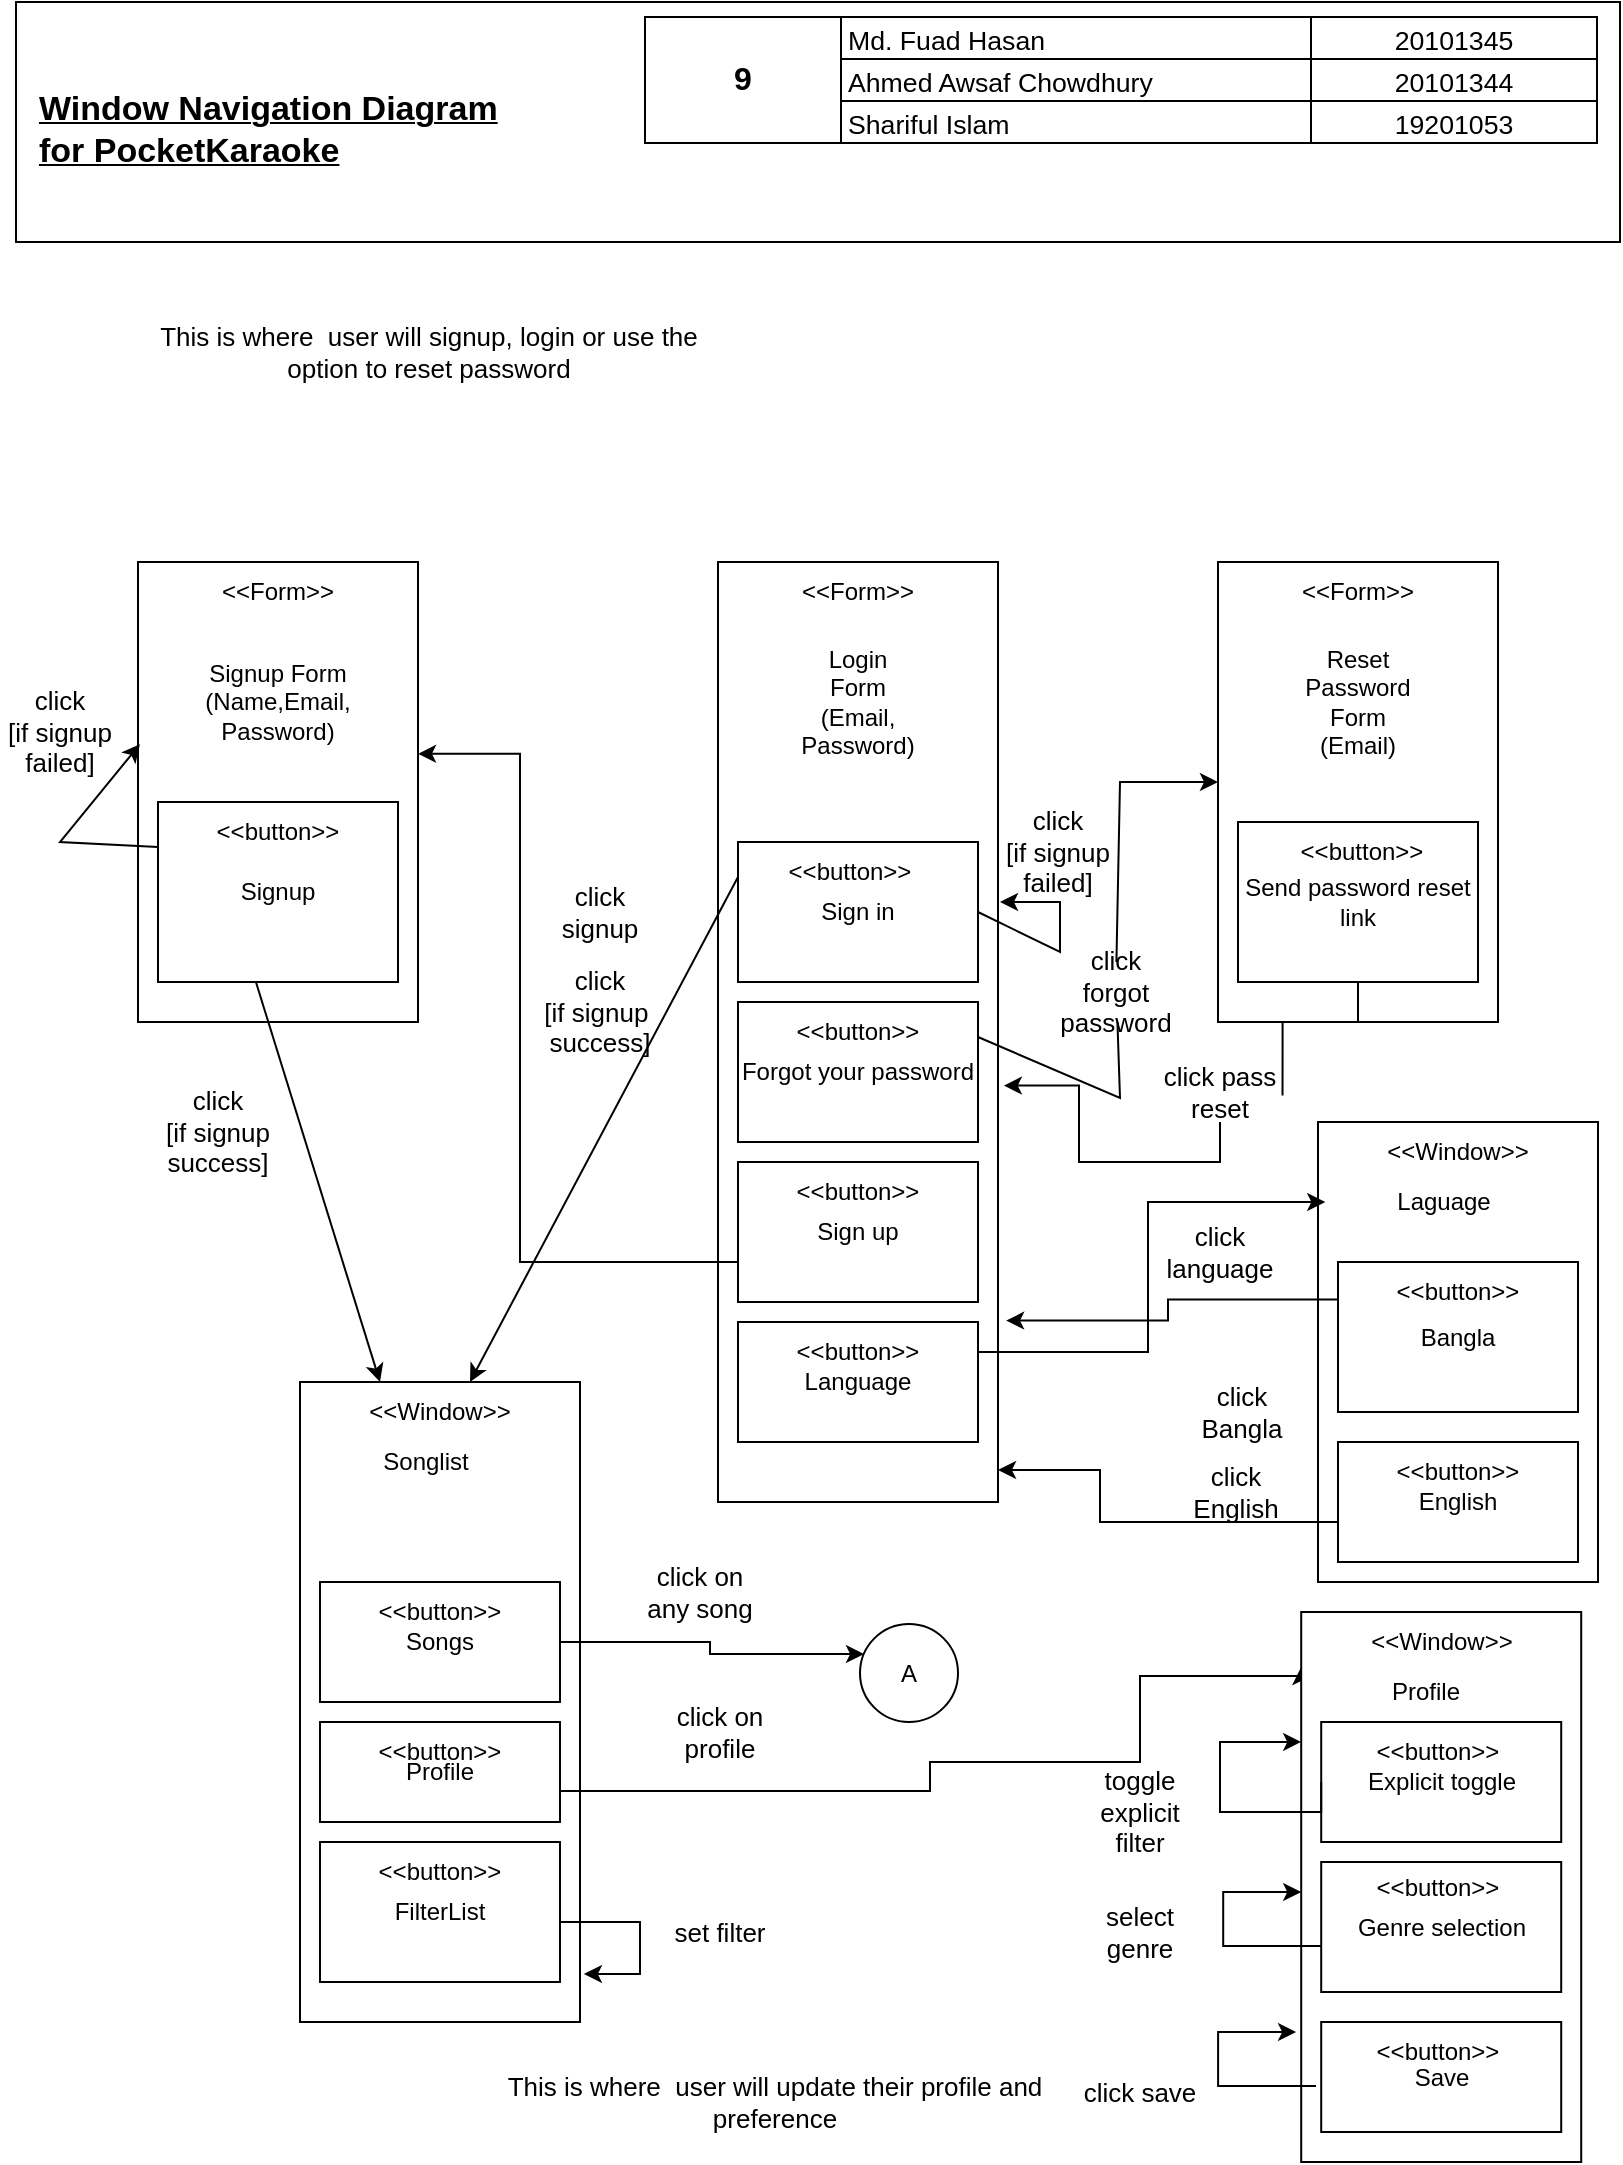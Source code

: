 <mxfile version="17.4.6" type="github" pages="2">
  <diagram id="owH88kbiLFVOIeeBzZcx" name="Page-1">
    <mxGraphModel dx="946" dy="646" grid="1" gridSize="10" guides="1" tooltips="1" connect="1" arrows="1" fold="1" page="1" pageScale="1" pageWidth="850" pageHeight="1100" math="0" shadow="0">
      <root>
        <mxCell id="0" />
        <mxCell id="1" parent="0" />
        <mxCell id="UJMOczX7DfV2FB-4b8eR-1" value="&lt;div align=&quot;left&quot;&gt;&lt;u&gt;&lt;b&gt;&lt;font style=&quot;font-size: 17px&quot;&gt;&lt;br&gt;&lt;/font&gt;&lt;/b&gt;&lt;/u&gt;&lt;/div&gt;&lt;div align=&quot;left&quot;&gt;&lt;u&gt;&lt;b&gt;&lt;font style=&quot;font-size: 17px&quot;&gt;&lt;br&gt;&lt;/font&gt;&lt;/b&gt;&lt;/u&gt;&lt;/div&gt;&lt;div align=&quot;left&quot;&gt;&lt;u&gt;&lt;b&gt;&lt;font style=&quot;font-size: 17px&quot;&gt;&lt;/font&gt;&lt;/b&gt;&lt;/u&gt;&lt;b&gt;&lt;font style=&quot;font-size: 17px&quot;&gt;&lt;span style=&quot;white-space: pre&quot;&gt;&lt;span style=&quot;white-space: pre&quot;&gt; &lt;/span&gt; &lt;/span&gt;&lt;/font&gt;&lt;/b&gt;&lt;u&gt;&lt;b&gt;&lt;font style=&quot;font-size: 17px&quot;&gt;Window Navigation Diagram&lt;/font&gt;&lt;/b&gt;&lt;/u&gt;&lt;/div&gt;&lt;div align=&quot;left&quot;&gt;&lt;u&gt;&lt;b&gt;&lt;font style=&quot;font-size: 17px&quot;&gt;&lt;/font&gt;&lt;/b&gt;&lt;/u&gt;&lt;b&gt;&lt;font style=&quot;font-size: 17px&quot;&gt;&lt;span style=&quot;white-space: pre&quot;&gt;&lt;span style=&quot;white-space: pre&quot;&gt; &lt;/span&gt; &lt;/span&gt;&lt;/font&gt;&lt;/b&gt;&lt;u&gt;&lt;b&gt;&lt;font style=&quot;font-size: 17px&quot;&gt;for PocketKaraoke&lt;/font&gt;&lt;/b&gt;&lt;/u&gt;&lt;/div&gt;&lt;div align=&quot;left&quot;&gt;&lt;br&gt;&lt;/div&gt;&lt;div align=&quot;left&quot;&gt;&lt;br&gt;&lt;/div&gt;&lt;div align=&quot;left&quot;&gt;&lt;br&gt;&lt;/div&gt;" style="rounded=0;whiteSpace=wrap;html=1;fontSize=9;fillColor=none;align=left;" parent="1" vertex="1">
          <mxGeometry x="8" y="10" width="802" height="120" as="geometry" />
        </mxCell>
        <mxCell id="UJMOczX7DfV2FB-4b8eR-2" value="&lt;table dir=&quot;ltr&quot; style=&quot;table-layout: fixed ; font-size: 10pt ; font-family: &amp;quot;arial&amp;quot; ; width: 0px ; border-collapse: collapse ; border: none&quot; cellspacing=&quot;0&quot; cellpadding=&quot;0&quot; border=&quot;1&quot;&gt;&lt;colgroup&gt;&lt;col width=&quot;98&quot;&gt;&lt;col width=&quot;235&quot;&gt;&lt;col width=&quot;143&quot;&gt;&lt;/colgroup&gt;&lt;tbody&gt;&lt;tr style=&quot;height: 21px&quot;&gt;&lt;td style=&quot;border-color: rgb(0, 0, 0); border-style: solid; border-width: 1px; overflow: hidden; padding: 0px 3px; vertical-align: middle; font-size: 12pt; font-weight: bold; overflow-wrap: break-word; text-align: center;&quot; rowspan=&quot;3&quot; colspan=&quot;1&quot;&gt;&lt;span&gt;&lt;div style=&quot;max-height: 63px&quot;&gt;9&lt;/div&gt;&lt;/span&gt;&lt;/td&gt;&lt;td style=&quot;border-top: 1px solid rgb(0, 0, 0); border-right: 1px solid rgb(0, 0, 0); border-bottom: 1px solid rgb(0, 0, 0); overflow: hidden; padding: 0px 3px; vertical-align: bottom; overflow-wrap: break-word;&quot;&gt;Md. Fuad Hasan&lt;/td&gt;&lt;td style=&quot;border-top: 1px solid rgb(0, 0, 0); border-right: 1px solid rgb(0, 0, 0); border-bottom: 1px solid rgb(0, 0, 0); overflow: hidden; padding: 0px 3px; vertical-align: bottom; overflow-wrap: break-word; text-align: center;&quot;&gt;20101345&lt;/td&gt;&lt;/tr&gt;&lt;tr style=&quot;height: 21px&quot;&gt;&lt;td style=&quot;border-right: 1px solid rgb(0, 0, 0); border-bottom: 1px solid rgb(0, 0, 0); overflow: hidden; padding: 0px 3px; vertical-align: bottom; overflow-wrap: break-word;&quot;&gt;Ahmed Awsaf Chowdhury&lt;/td&gt;&lt;td style=&quot;border-right: 1px solid rgb(0, 0, 0); border-bottom: 1px solid rgb(0, 0, 0); overflow: hidden; padding: 0px 3px; vertical-align: bottom; overflow-wrap: break-word; text-align: center;&quot;&gt;20101344&lt;/td&gt;&lt;/tr&gt;&lt;tr style=&quot;height: 21px&quot;&gt;&lt;td style=&quot;border-right: 1px solid rgb(0, 0, 0); border-bottom: 1px solid rgb(0, 0, 0); overflow: hidden; padding: 0px 3px; vertical-align: bottom; overflow-wrap: break-word;&quot;&gt;Shariful Islam&lt;/td&gt;&lt;td style=&quot;border-right: 1px solid rgb(0, 0, 0); border-bottom: 1px solid rgb(0, 0, 0); overflow: hidden; padding: 0px 3px; vertical-align: bottom; overflow-wrap: break-word; text-align: center;&quot;&gt;19201053&lt;/td&gt;&lt;/tr&gt;&lt;/tbody&gt;&lt;/table&gt;" style="text;whiteSpace=wrap;html=1;" parent="1" vertex="1">
          <mxGeometry x="320.0" y="10" width="476.43" height="80" as="geometry" />
        </mxCell>
        <mxCell id="ohhDE87T0RinIK9Tm88y-26" value="" style="rounded=0;whiteSpace=wrap;html=1;" parent="1" vertex="1">
          <mxGeometry x="359" y="290" width="140" height="470" as="geometry" />
        </mxCell>
        <mxCell id="ohhDE87T0RinIK9Tm88y-25" style="edgeStyle=orthogonalEdgeStyle;rounded=0;orthogonalLoop=1;jettySize=auto;html=1;exitX=0;exitY=0.25;exitDx=0;exitDy=0;entryX=1;entryY=0.417;entryDx=0;entryDy=0;entryPerimeter=0;" parent="1" source="ohhDE87T0RinIK9Tm88y-34" target="ohhDE87T0RinIK9Tm88y-35" edge="1">
          <mxGeometry relative="1" as="geometry">
            <Array as="points">
              <mxPoint x="369" y="640" />
              <mxPoint x="260" y="640" />
              <mxPoint x="260" y="386" />
            </Array>
          </mxGeometry>
        </mxCell>
        <mxCell id="ohhDE87T0RinIK9Tm88y-27" value="&amp;lt;&amp;lt;Form&amp;gt;&amp;gt;" style="text;html=1;strokeColor=none;fillColor=none;align=center;verticalAlign=middle;whiteSpace=wrap;rounded=0;" parent="1" vertex="1">
          <mxGeometry x="399" y="290" width="60" height="30" as="geometry" />
        </mxCell>
        <mxCell id="ohhDE87T0RinIK9Tm88y-29" value="Sign in" style="rounded=0;whiteSpace=wrap;html=1;" parent="1" vertex="1">
          <mxGeometry x="369" y="430" width="120" height="70" as="geometry" />
        </mxCell>
        <mxCell id="ohhDE87T0RinIK9Tm88y-31" value="Forgot your password" style="rounded=0;whiteSpace=wrap;html=1;" parent="1" vertex="1">
          <mxGeometry x="369" y="510" width="120" height="70" as="geometry" />
        </mxCell>
        <mxCell id="ohhDE87T0RinIK9Tm88y-32" value="&lt;div&gt;Login Form&lt;/div&gt;&lt;div&gt;(Email, Password)&lt;br&gt;&lt;/div&gt;" style="text;html=1;strokeColor=none;fillColor=none;align=center;verticalAlign=middle;whiteSpace=wrap;rounded=0;" parent="1" vertex="1">
          <mxGeometry x="399" y="330" width="60" height="60" as="geometry" />
        </mxCell>
        <mxCell id="ohhDE87T0RinIK9Tm88y-34" value="Sign up" style="rounded=0;whiteSpace=wrap;html=1;" parent="1" vertex="1">
          <mxGeometry x="369" y="590" width="120" height="70" as="geometry" />
        </mxCell>
        <mxCell id="ohhDE87T0RinIK9Tm88y-35" value="" style="rounded=0;whiteSpace=wrap;html=1;" parent="1" vertex="1">
          <mxGeometry x="69" y="290" width="140" height="230" as="geometry" />
        </mxCell>
        <mxCell id="ohhDE87T0RinIK9Tm88y-36" value="&amp;lt;&amp;lt;Form&amp;gt;&amp;gt;" style="text;html=1;strokeColor=none;fillColor=none;align=center;verticalAlign=middle;whiteSpace=wrap;rounded=0;" parent="1" vertex="1">
          <mxGeometry x="109" y="290" width="60" height="30" as="geometry" />
        </mxCell>
        <mxCell id="ohhDE87T0RinIK9Tm88y-38" value="Signup" style="rounded=0;whiteSpace=wrap;html=1;" parent="1" vertex="1">
          <mxGeometry x="79" y="410" width="120" height="90" as="geometry" />
        </mxCell>
        <mxCell id="ohhDE87T0RinIK9Tm88y-39" value="&lt;div&gt;Signup Form&lt;/div&gt;&lt;div&gt;(Name,Email, Password)&lt;br&gt;&lt;/div&gt;" style="text;html=1;strokeColor=none;fillColor=none;align=center;verticalAlign=middle;whiteSpace=wrap;rounded=0;" parent="1" vertex="1">
          <mxGeometry x="109" y="330" width="60" height="60" as="geometry" />
        </mxCell>
        <mxCell id="ohhDE87T0RinIK9Tm88y-43" value="" style="rounded=0;whiteSpace=wrap;html=1;" parent="1" vertex="1">
          <mxGeometry x="609" y="290" width="140" height="230" as="geometry" />
        </mxCell>
        <mxCell id="ohhDE87T0RinIK9Tm88y-44" value="&amp;lt;&amp;lt;Form&amp;gt;&amp;gt;" style="text;html=1;strokeColor=none;fillColor=none;align=center;verticalAlign=middle;whiteSpace=wrap;rounded=0;" parent="1" vertex="1">
          <mxGeometry x="649" y="290" width="60" height="30" as="geometry" />
        </mxCell>
        <mxCell id="ohhDE87T0RinIK9Tm88y-46" value="Send password reset link" style="rounded=0;whiteSpace=wrap;html=1;" parent="1" vertex="1">
          <mxGeometry x="619" y="420" width="120" height="80" as="geometry" />
        </mxCell>
        <mxCell id="ohhDE87T0RinIK9Tm88y-47" value="&lt;div&gt;Reset Password Form&lt;/div&gt;&lt;div&gt;(Email)&lt;br&gt;&lt;/div&gt;" style="text;html=1;strokeColor=none;fillColor=none;align=center;verticalAlign=middle;whiteSpace=wrap;rounded=0;" parent="1" vertex="1">
          <mxGeometry x="649" y="330" width="60" height="60" as="geometry" />
        </mxCell>
        <mxCell id="ohhDE87T0RinIK9Tm88y-48" value="" style="endArrow=classic;html=1;rounded=0;exitX=0.5;exitY=0;exitDx=0;exitDy=0;startArrow=none;" parent="1" source="ohhDE87T0RinIK9Tm88y-99" edge="1">
          <mxGeometry width="50" height="50" relative="1" as="geometry">
            <mxPoint x="490" y="480" as="sourcePoint" />
            <mxPoint x="609" y="400" as="targetPoint" />
            <Array as="points">
              <mxPoint x="560" y="400" />
            </Array>
          </mxGeometry>
        </mxCell>
        <mxCell id="ohhDE87T0RinIK9Tm88y-50" value="Language" style="rounded=0;whiteSpace=wrap;html=1;" parent="1" vertex="1">
          <mxGeometry x="369" y="670" width="120" height="60" as="geometry" />
        </mxCell>
        <mxCell id="ohhDE87T0RinIK9Tm88y-42" style="edgeStyle=orthogonalEdgeStyle;rounded=0;orthogonalLoop=1;jettySize=auto;html=1;exitX=0.5;exitY=1;exitDx=0;exitDy=0;entryX=1.021;entryY=0.557;entryDx=0;entryDy=0;entryPerimeter=0;startArrow=none;" parent="1" source="ohhDE87T0RinIK9Tm88y-101" target="ohhDE87T0RinIK9Tm88y-26" edge="1">
          <mxGeometry relative="1" as="geometry" />
        </mxCell>
        <mxCell id="ohhDE87T0RinIK9Tm88y-53" value="" style="rounded=0;whiteSpace=wrap;html=1;" parent="1" vertex="1">
          <mxGeometry x="659" y="570" width="140" height="230" as="geometry" />
        </mxCell>
        <mxCell id="ohhDE87T0RinIK9Tm88y-54" value="&amp;lt;&amp;lt;Window&amp;gt;&amp;gt;" style="text;html=1;strokeColor=none;fillColor=none;align=center;verticalAlign=middle;whiteSpace=wrap;rounded=0;" parent="1" vertex="1">
          <mxGeometry x="699" y="570" width="60" height="30" as="geometry" />
        </mxCell>
        <mxCell id="ohhDE87T0RinIK9Tm88y-56" value="Bangla" style="rounded=0;whiteSpace=wrap;html=1;" parent="1" vertex="1">
          <mxGeometry x="669" y="640" width="120" height="75" as="geometry" />
        </mxCell>
        <mxCell id="ohhDE87T0RinIK9Tm88y-57" value="&lt;div&gt;Laguage&lt;/div&gt;" style="text;html=1;strokeColor=none;fillColor=none;align=center;verticalAlign=middle;whiteSpace=wrap;rounded=0;" parent="1" vertex="1">
          <mxGeometry x="691.57" y="580" width="60" height="60" as="geometry" />
        </mxCell>
        <mxCell id="ohhDE87T0RinIK9Tm88y-58" style="edgeStyle=orthogonalEdgeStyle;rounded=0;orthogonalLoop=1;jettySize=auto;html=1;exitX=1;exitY=0.25;exitDx=0;exitDy=0;entryX=0.026;entryY=0.174;entryDx=0;entryDy=0;entryPerimeter=0;" parent="1" source="ohhDE87T0RinIK9Tm88y-50" target="ohhDE87T0RinIK9Tm88y-53" edge="1">
          <mxGeometry relative="1" as="geometry">
            <mxPoint x="689" y="510" as="sourcePoint" />
            <mxPoint x="511.94" y="600.78" as="targetPoint" />
          </mxGeometry>
        </mxCell>
        <mxCell id="ohhDE87T0RinIK9Tm88y-60" value="English" style="rounded=0;whiteSpace=wrap;html=1;" parent="1" vertex="1">
          <mxGeometry x="669" y="730" width="120" height="60" as="geometry" />
        </mxCell>
        <mxCell id="ohhDE87T0RinIK9Tm88y-61" style="edgeStyle=orthogonalEdgeStyle;rounded=0;orthogonalLoop=1;jettySize=auto;html=1;exitX=0;exitY=0.25;exitDx=0;exitDy=0;entryX=1.029;entryY=0.807;entryDx=0;entryDy=0;entryPerimeter=0;" parent="1" source="ohhDE87T0RinIK9Tm88y-56" target="ohhDE87T0RinIK9Tm88y-26" edge="1">
          <mxGeometry relative="1" as="geometry">
            <mxPoint x="550" y="867.48" as="sourcePoint" />
            <mxPoint x="721.07" y="820" as="targetPoint" />
          </mxGeometry>
        </mxCell>
        <mxCell id="ohhDE87T0RinIK9Tm88y-62" style="edgeStyle=orthogonalEdgeStyle;rounded=0;orthogonalLoop=1;jettySize=auto;html=1;exitX=0;exitY=0.25;exitDx=0;exitDy=0;" parent="1" source="ohhDE87T0RinIK9Tm88y-60" edge="1">
          <mxGeometry relative="1" as="geometry">
            <mxPoint x="676.43" y="752.5" as="sourcePoint" />
            <mxPoint x="499" y="744" as="targetPoint" />
            <Array as="points">
              <mxPoint x="669" y="770" />
              <mxPoint x="550" y="770" />
              <mxPoint x="550" y="744" />
            </Array>
          </mxGeometry>
        </mxCell>
        <mxCell id="ohhDE87T0RinIK9Tm88y-63" value="" style="rounded=0;whiteSpace=wrap;html=1;" parent="1" vertex="1">
          <mxGeometry x="150" y="700" width="140" height="320" as="geometry" />
        </mxCell>
        <mxCell id="ohhDE87T0RinIK9Tm88y-64" value="&amp;lt;&amp;lt;Window&amp;gt;&amp;gt;" style="text;html=1;strokeColor=none;fillColor=none;align=center;verticalAlign=middle;whiteSpace=wrap;rounded=0;" parent="1" vertex="1">
          <mxGeometry x="190" y="700" width="60" height="30" as="geometry" />
        </mxCell>
        <mxCell id="ohhDE87T0RinIK9Tm88y-66" value="Songs" style="rounded=0;whiteSpace=wrap;html=1;" parent="1" vertex="1">
          <mxGeometry x="160" y="800" width="120" height="60" as="geometry" />
        </mxCell>
        <mxCell id="ohhDE87T0RinIK9Tm88y-67" value="&lt;div&gt;Songlist&lt;/div&gt;" style="text;html=1;strokeColor=none;fillColor=none;align=center;verticalAlign=middle;whiteSpace=wrap;rounded=0;" parent="1" vertex="1">
          <mxGeometry x="182.57" y="710" width="60" height="60" as="geometry" />
        </mxCell>
        <mxCell id="ohhDE87T0RinIK9Tm88y-69" value="Profile" style="rounded=0;whiteSpace=wrap;html=1;" parent="1" vertex="1">
          <mxGeometry x="160" y="870" width="120" height="50" as="geometry" />
        </mxCell>
        <mxCell id="ohhDE87T0RinIK9Tm88y-71" value="FilterList" style="rounded=0;whiteSpace=wrap;html=1;" parent="1" vertex="1">
          <mxGeometry x="160" y="930" width="120" height="70" as="geometry" />
        </mxCell>
        <mxCell id="ohhDE87T0RinIK9Tm88y-72" style="edgeStyle=orthogonalEdgeStyle;rounded=0;orthogonalLoop=1;jettySize=auto;html=1;exitX=1;exitY=0;exitDx=0;exitDy=0;entryX=1.014;entryY=0.925;entryDx=0;entryDy=0;entryPerimeter=0;" parent="1" source="ohhDE87T0RinIK9Tm88y-71" target="ohhDE87T0RinIK9Tm88y-63" edge="1">
          <mxGeometry relative="1" as="geometry">
            <mxPoint x="676.43" y="827.5" as="sourcePoint" />
            <mxPoint x="400" y="970" as="targetPoint" />
            <Array as="points">
              <mxPoint x="320" y="970" />
              <mxPoint x="320" y="996" />
            </Array>
          </mxGeometry>
        </mxCell>
        <mxCell id="ohhDE87T0RinIK9Tm88y-73" style="edgeStyle=orthogonalEdgeStyle;rounded=0;orthogonalLoop=1;jettySize=auto;html=1;exitX=1;exitY=0.5;exitDx=0;exitDy=0;entryX=0.041;entryY=0.306;entryDx=0;entryDy=0;entryPerimeter=0;" parent="1" source="ohhDE87T0RinIK9Tm88y-66" target="ohhDE87T0RinIK9Tm88y-74" edge="1">
          <mxGeometry relative="1" as="geometry">
            <mxPoint x="510" y="894" as="sourcePoint" />
            <mxPoint x="480" y="840" as="targetPoint" />
          </mxGeometry>
        </mxCell>
        <mxCell id="ohhDE87T0RinIK9Tm88y-74" value="A" style="ellipse;whiteSpace=wrap;html=1;aspect=fixed;" parent="1" vertex="1">
          <mxGeometry x="430" y="821" width="49" height="49" as="geometry" />
        </mxCell>
        <mxCell id="ohhDE87T0RinIK9Tm88y-75" style="edgeStyle=orthogonalEdgeStyle;rounded=0;orthogonalLoop=1;jettySize=auto;html=1;exitX=1;exitY=0;exitDx=0;exitDy=0;entryX=0;entryY=0.1;entryDx=0;entryDy=0;entryPerimeter=0;" parent="1" target="ohhDE87T0RinIK9Tm88y-76" edge="1">
          <mxGeometry relative="1" as="geometry">
            <mxPoint x="280" y="904.5" as="sourcePoint" />
            <mxPoint x="400" y="904.5" as="targetPoint" />
            <Array as="points">
              <mxPoint x="465" y="905" />
              <mxPoint x="465" y="890" />
              <mxPoint x="570" y="890" />
              <mxPoint x="570" y="847" />
            </Array>
          </mxGeometry>
        </mxCell>
        <mxCell id="ohhDE87T0RinIK9Tm88y-76" value="" style="rounded=0;whiteSpace=wrap;html=1;" parent="1" vertex="1">
          <mxGeometry x="650.6" y="815" width="140" height="275" as="geometry" />
        </mxCell>
        <mxCell id="ohhDE87T0RinIK9Tm88y-77" value="&amp;lt;&amp;lt;Window&amp;gt;&amp;gt;" style="text;html=1;strokeColor=none;fillColor=none;align=center;verticalAlign=middle;whiteSpace=wrap;rounded=0;" parent="1" vertex="1">
          <mxGeometry x="690.6" y="815" width="60" height="30" as="geometry" />
        </mxCell>
        <mxCell id="ohhDE87T0RinIK9Tm88y-79" value="Explicit toggle" style="rounded=0;whiteSpace=wrap;html=1;" parent="1" vertex="1">
          <mxGeometry x="660.6" y="870" width="120" height="60" as="geometry" />
        </mxCell>
        <mxCell id="ohhDE87T0RinIK9Tm88y-80" value="&lt;div&gt;Profile&lt;/div&gt;" style="text;html=1;strokeColor=none;fillColor=none;align=center;verticalAlign=middle;whiteSpace=wrap;rounded=0;" parent="1" vertex="1">
          <mxGeometry x="683.17" y="825" width="60" height="60" as="geometry" />
        </mxCell>
        <mxCell id="ohhDE87T0RinIK9Tm88y-82" value="Genre selection" style="rounded=0;whiteSpace=wrap;html=1;" parent="1" vertex="1">
          <mxGeometry x="660.6" y="940" width="120" height="65" as="geometry" />
        </mxCell>
        <mxCell id="ohhDE87T0RinIK9Tm88y-84" value="Save" style="rounded=0;whiteSpace=wrap;html=1;" parent="1" vertex="1">
          <mxGeometry x="660.6" y="1020" width="120" height="55" as="geometry" />
        </mxCell>
        <mxCell id="ohhDE87T0RinIK9Tm88y-85" style="edgeStyle=orthogonalEdgeStyle;rounded=0;orthogonalLoop=1;jettySize=auto;html=1;exitX=0;exitY=0.5;exitDx=0;exitDy=0;entryX=0;entryY=0.322;entryDx=0;entryDy=0;entryPerimeter=0;" parent="1" source="ohhDE87T0RinIK9Tm88y-79" edge="1">
          <mxGeometry relative="1" as="geometry">
            <mxPoint x="291.6" y="819.5" as="sourcePoint" />
            <mxPoint x="650.6" y="879.99" as="targetPoint" />
            <Array as="points">
              <mxPoint x="610" y="915" />
              <mxPoint x="610" y="880" />
            </Array>
          </mxGeometry>
        </mxCell>
        <mxCell id="ohhDE87T0RinIK9Tm88y-86" style="edgeStyle=orthogonalEdgeStyle;rounded=0;orthogonalLoop=1;jettySize=auto;html=1;exitX=0;exitY=0.5;exitDx=0;exitDy=0;entryX=0;entryY=0.322;entryDx=0;entryDy=0;entryPerimeter=0;" parent="1" edge="1">
          <mxGeometry relative="1" as="geometry">
            <mxPoint x="660.6" y="982" as="sourcePoint" />
            <mxPoint x="650.6" y="955.04" as="targetPoint" />
            <Array as="points">
              <mxPoint x="611.6" y="982" />
              <mxPoint x="611.6" y="955" />
            </Array>
          </mxGeometry>
        </mxCell>
        <mxCell id="ohhDE87T0RinIK9Tm88y-87" style="edgeStyle=orthogonalEdgeStyle;rounded=0;orthogonalLoop=1;jettySize=auto;html=1;exitX=0;exitY=0.5;exitDx=0;exitDy=0;entryX=0;entryY=0.322;entryDx=0;entryDy=0;entryPerimeter=0;" parent="1" edge="1">
          <mxGeometry relative="1" as="geometry">
            <mxPoint x="658.03" y="1052" as="sourcePoint" />
            <mxPoint x="648.03" y="1025.04" as="targetPoint" />
            <Array as="points">
              <mxPoint x="609.03" y="1052" />
              <mxPoint x="609.03" y="1025" />
            </Array>
          </mxGeometry>
        </mxCell>
        <mxCell id="ohhDE87T0RinIK9Tm88y-90" value="" style="endArrow=classic;html=1;rounded=0;exitX=0;exitY=0.25;exitDx=0;exitDy=0;entryX=0.75;entryY=0;entryDx=0;entryDy=0;" parent="1" source="ohhDE87T0RinIK9Tm88y-29" target="ohhDE87T0RinIK9Tm88y-64" edge="1">
          <mxGeometry width="50" height="50" relative="1" as="geometry">
            <mxPoint x="499" y="567.5" as="sourcePoint" />
            <mxPoint x="619" y="410" as="targetPoint" />
          </mxGeometry>
        </mxCell>
        <mxCell id="ohhDE87T0RinIK9Tm88y-91" value="" style="endArrow=classic;html=1;rounded=0;exitX=1;exitY=0.5;exitDx=0;exitDy=0;" parent="1" source="ohhDE87T0RinIK9Tm88y-29" edge="1">
          <mxGeometry width="50" height="50" relative="1" as="geometry">
            <mxPoint x="509" y="577.5" as="sourcePoint" />
            <mxPoint x="500" y="460" as="targetPoint" />
            <Array as="points">
              <mxPoint x="530" y="485" />
              <mxPoint x="530" y="460" />
            </Array>
          </mxGeometry>
        </mxCell>
        <mxCell id="ohhDE87T0RinIK9Tm88y-92" value="" style="endArrow=classic;html=1;rounded=0;exitX=0.408;exitY=1;exitDx=0;exitDy=0;entryX=0;entryY=0;entryDx=0;entryDy=0;exitPerimeter=0;" parent="1" source="ohhDE87T0RinIK9Tm88y-38" target="ohhDE87T0RinIK9Tm88y-64" edge="1">
          <mxGeometry width="50" height="50" relative="1" as="geometry">
            <mxPoint x="379" y="487.5" as="sourcePoint" />
            <mxPoint x="245" y="710" as="targetPoint" />
          </mxGeometry>
        </mxCell>
        <mxCell id="ohhDE87T0RinIK9Tm88y-93" value="click signup" style="text;html=1;strokeColor=none;fillColor=none;align=center;verticalAlign=middle;whiteSpace=wrap;rounded=0;fontSize=13;" parent="1" vertex="1">
          <mxGeometry x="270" y="450" width="60" height="30" as="geometry" />
        </mxCell>
        <mxCell id="ohhDE87T0RinIK9Tm88y-94" value="click&lt;br&gt;[if signup success]" style="text;html=1;strokeColor=none;fillColor=none;align=center;verticalAlign=middle;whiteSpace=wrap;rounded=0;fontSize=13;" parent="1" vertex="1">
          <mxGeometry x="79" y="560" width="60" height="30" as="geometry" />
        </mxCell>
        <mxCell id="ohhDE87T0RinIK9Tm88y-95" value="" style="endArrow=classic;html=1;rounded=0;exitX=0;exitY=0.25;exitDx=0;exitDy=0;entryX=0.007;entryY=0.396;entryDx=0;entryDy=0;entryPerimeter=0;" parent="1" source="ohhDE87T0RinIK9Tm88y-38" target="ohhDE87T0RinIK9Tm88y-35" edge="1">
          <mxGeometry width="50" height="50" relative="1" as="geometry">
            <mxPoint x="137.96" y="510" as="sourcePoint" />
            <mxPoint x="200" y="710" as="targetPoint" />
            <Array as="points">
              <mxPoint x="30" y="430" />
            </Array>
          </mxGeometry>
        </mxCell>
        <mxCell id="ohhDE87T0RinIK9Tm88y-96" value="click&lt;br&gt;[if signup failed]" style="text;html=1;strokeColor=none;fillColor=none;align=center;verticalAlign=middle;whiteSpace=wrap;rounded=0;fontSize=13;" parent="1" vertex="1">
          <mxGeometry y="360" width="60" height="30" as="geometry" />
        </mxCell>
        <mxCell id="ohhDE87T0RinIK9Tm88y-97" value="click&lt;br&gt;[if signup&amp;nbsp;&lt;br&gt;success]" style="text;html=1;strokeColor=none;fillColor=none;align=center;verticalAlign=middle;whiteSpace=wrap;rounded=0;fontSize=13;" parent="1" vertex="1">
          <mxGeometry x="270" y="500" width="60" height="30" as="geometry" />
        </mxCell>
        <mxCell id="ohhDE87T0RinIK9Tm88y-98" value="click&lt;br&gt;[if signup failed]" style="text;html=1;strokeColor=none;fillColor=none;align=center;verticalAlign=middle;whiteSpace=wrap;rounded=0;fontSize=13;" parent="1" vertex="1">
          <mxGeometry x="499" y="420" width="60" height="30" as="geometry" />
        </mxCell>
        <mxCell id="ohhDE87T0RinIK9Tm88y-99" value="click forgot password" style="text;html=1;strokeColor=none;fillColor=none;align=center;verticalAlign=middle;whiteSpace=wrap;rounded=0;fontSize=13;" parent="1" vertex="1">
          <mxGeometry x="528.21" y="490" width="60" height="30" as="geometry" />
        </mxCell>
        <mxCell id="ohhDE87T0RinIK9Tm88y-100" value="" style="endArrow=none;html=1;rounded=0;exitX=1;exitY=0.25;exitDx=0;exitDy=0;" parent="1" source="ohhDE87T0RinIK9Tm88y-31" target="ohhDE87T0RinIK9Tm88y-99" edge="1">
          <mxGeometry width="50" height="50" relative="1" as="geometry">
            <mxPoint x="489" y="557.5" as="sourcePoint" />
            <mxPoint x="609" y="400" as="targetPoint" />
            <Array as="points">
              <mxPoint x="560" y="558" />
            </Array>
          </mxGeometry>
        </mxCell>
        <mxCell id="ohhDE87T0RinIK9Tm88y-101" value="click pass reset" style="text;html=1;strokeColor=none;fillColor=none;align=center;verticalAlign=middle;whiteSpace=wrap;rounded=0;fontSize=13;" parent="1" vertex="1">
          <mxGeometry x="580" y="540" width="60" height="30" as="geometry" />
        </mxCell>
        <mxCell id="ohhDE87T0RinIK9Tm88y-102" value="" style="edgeStyle=orthogonalEdgeStyle;rounded=0;orthogonalLoop=1;jettySize=auto;html=1;exitX=0.5;exitY=1;exitDx=0;exitDy=0;entryX=1.021;entryY=0.557;entryDx=0;entryDy=0;entryPerimeter=0;endArrow=none;" parent="1" source="ohhDE87T0RinIK9Tm88y-46" target="ohhDE87T0RinIK9Tm88y-101" edge="1">
          <mxGeometry relative="1" as="geometry">
            <mxPoint x="679" y="500" as="sourcePoint" />
            <mxPoint x="501.94" y="551.79" as="targetPoint" />
          </mxGeometry>
        </mxCell>
        <mxCell id="ohhDE87T0RinIK9Tm88y-103" value="click language" style="text;html=1;strokeColor=none;fillColor=none;align=center;verticalAlign=middle;whiteSpace=wrap;rounded=0;fontSize=13;" parent="1" vertex="1">
          <mxGeometry x="580" y="620" width="60" height="30" as="geometry" />
        </mxCell>
        <mxCell id="ohhDE87T0RinIK9Tm88y-105" value="click on any song" style="text;html=1;strokeColor=none;fillColor=none;align=center;verticalAlign=middle;whiteSpace=wrap;rounded=0;fontSize=13;" parent="1" vertex="1">
          <mxGeometry x="320" y="790" width="60" height="30" as="geometry" />
        </mxCell>
        <mxCell id="0wEsxX-FGUgccfrczTZL-1" value="click on profile" style="text;html=1;strokeColor=none;fillColor=none;align=center;verticalAlign=middle;whiteSpace=wrap;rounded=0;fontSize=13;" parent="1" vertex="1">
          <mxGeometry x="330" y="860" width="60" height="30" as="geometry" />
        </mxCell>
        <mxCell id="0wEsxX-FGUgccfrczTZL-2" value="set filter" style="text;html=1;strokeColor=none;fillColor=none;align=center;verticalAlign=middle;whiteSpace=wrap;rounded=0;fontSize=13;" parent="1" vertex="1">
          <mxGeometry x="330" y="960" width="60" height="30" as="geometry" />
        </mxCell>
        <mxCell id="0wEsxX-FGUgccfrczTZL-3" value="toggle explicit filter" style="text;html=1;strokeColor=none;fillColor=none;align=center;verticalAlign=middle;whiteSpace=wrap;rounded=0;fontSize=13;" parent="1" vertex="1">
          <mxGeometry x="540" y="900" width="60" height="30" as="geometry" />
        </mxCell>
        <mxCell id="0wEsxX-FGUgccfrczTZL-4" value="select genre" style="text;html=1;strokeColor=none;fillColor=none;align=center;verticalAlign=middle;whiteSpace=wrap;rounded=0;fontSize=13;" parent="1" vertex="1">
          <mxGeometry x="540" y="960" width="60" height="30" as="geometry" />
        </mxCell>
        <mxCell id="0wEsxX-FGUgccfrczTZL-5" value="click save" style="text;html=1;strokeColor=none;fillColor=none;align=center;verticalAlign=middle;whiteSpace=wrap;rounded=0;fontSize=13;" parent="1" vertex="1">
          <mxGeometry x="540" y="1040" width="60" height="30" as="geometry" />
        </mxCell>
        <mxCell id="0wEsxX-FGUgccfrczTZL-6" value="click Bangla" style="text;html=1;strokeColor=none;fillColor=none;align=center;verticalAlign=middle;whiteSpace=wrap;rounded=0;fontSize=13;" parent="1" vertex="1">
          <mxGeometry x="590.6" y="700" width="60" height="30" as="geometry" />
        </mxCell>
        <mxCell id="0wEsxX-FGUgccfrczTZL-7" value="click English" style="text;html=1;strokeColor=none;fillColor=none;align=center;verticalAlign=middle;whiteSpace=wrap;rounded=0;fontSize=13;" parent="1" vertex="1">
          <mxGeometry x="588.21" y="740" width="60" height="30" as="geometry" />
        </mxCell>
        <mxCell id="kIgLjkbzQSGgk2S7y9AT-1" value="This is where&amp;nbsp; user will signup, login or use the option to reset password" style="text;html=1;strokeColor=none;fillColor=none;align=center;verticalAlign=middle;whiteSpace=wrap;rounded=0;fontSize=13;" parent="1" vertex="1">
          <mxGeometry x="70" y="170" width="289" height="30" as="geometry" />
        </mxCell>
        <mxCell id="kIgLjkbzQSGgk2S7y9AT-2" value="This is where&amp;nbsp; user will update their profile and preference" style="text;html=1;strokeColor=none;fillColor=none;align=center;verticalAlign=middle;whiteSpace=wrap;rounded=0;fontSize=13;" parent="1" vertex="1">
          <mxGeometry x="242.57" y="1045" width="289" height="30" as="geometry" />
        </mxCell>
        <mxCell id="FicCZCAtW18CN3MxQ0hN-3" value="&amp;lt;&amp;lt;button&amp;gt;&amp;gt;" style="text;html=1;strokeColor=none;fillColor=none;align=center;verticalAlign=middle;whiteSpace=wrap;rounded=0;" vertex="1" parent="1">
          <mxGeometry x="109" y="410" width="60" height="30" as="geometry" />
        </mxCell>
        <mxCell id="FicCZCAtW18CN3MxQ0hN-4" value="&amp;lt;&amp;lt;button&amp;gt;&amp;gt;" style="text;html=1;strokeColor=none;fillColor=none;align=center;verticalAlign=middle;whiteSpace=wrap;rounded=0;" vertex="1" parent="1">
          <mxGeometry x="395" y="430" width="60" height="30" as="geometry" />
        </mxCell>
        <mxCell id="FicCZCAtW18CN3MxQ0hN-5" value="&amp;lt;&amp;lt;button&amp;gt;&amp;gt;" style="text;html=1;strokeColor=none;fillColor=none;align=center;verticalAlign=middle;whiteSpace=wrap;rounded=0;" vertex="1" parent="1">
          <mxGeometry x="399" y="510" width="60" height="30" as="geometry" />
        </mxCell>
        <mxCell id="FicCZCAtW18CN3MxQ0hN-6" value="&amp;lt;&amp;lt;button&amp;gt;&amp;gt;" style="text;html=1;strokeColor=none;fillColor=none;align=center;verticalAlign=middle;whiteSpace=wrap;rounded=0;" vertex="1" parent="1">
          <mxGeometry x="399" y="590" width="60" height="30" as="geometry" />
        </mxCell>
        <mxCell id="FicCZCAtW18CN3MxQ0hN-7" value="&amp;lt;&amp;lt;button&amp;gt;&amp;gt;" style="text;html=1;strokeColor=none;fillColor=none;align=center;verticalAlign=middle;whiteSpace=wrap;rounded=0;" vertex="1" parent="1">
          <mxGeometry x="399" y="670" width="60" height="30" as="geometry" />
        </mxCell>
        <mxCell id="FicCZCAtW18CN3MxQ0hN-8" value="&amp;lt;&amp;lt;button&amp;gt;&amp;gt;" style="text;html=1;strokeColor=none;fillColor=none;align=center;verticalAlign=middle;whiteSpace=wrap;rounded=0;" vertex="1" parent="1">
          <mxGeometry x="650.6" y="420" width="60" height="30" as="geometry" />
        </mxCell>
        <mxCell id="FicCZCAtW18CN3MxQ0hN-9" value="&amp;lt;&amp;lt;button&amp;gt;&amp;gt;" style="text;html=1;strokeColor=none;fillColor=none;align=center;verticalAlign=middle;whiteSpace=wrap;rounded=0;" vertex="1" parent="1">
          <mxGeometry x="699" y="640" width="60" height="30" as="geometry" />
        </mxCell>
        <mxCell id="FicCZCAtW18CN3MxQ0hN-10" value="&amp;lt;&amp;lt;button&amp;gt;&amp;gt;" style="text;html=1;strokeColor=none;fillColor=none;align=center;verticalAlign=middle;whiteSpace=wrap;rounded=0;" vertex="1" parent="1">
          <mxGeometry x="699" y="730" width="60" height="30" as="geometry" />
        </mxCell>
        <mxCell id="FicCZCAtW18CN3MxQ0hN-12" value="&amp;lt;&amp;lt;button&amp;gt;&amp;gt;" style="text;html=1;strokeColor=none;fillColor=none;align=center;verticalAlign=middle;whiteSpace=wrap;rounded=0;" vertex="1" parent="1">
          <mxGeometry x="190" y="800" width="60" height="30" as="geometry" />
        </mxCell>
        <mxCell id="FicCZCAtW18CN3MxQ0hN-13" value="&amp;lt;&amp;lt;button&amp;gt;&amp;gt;" style="text;html=1;strokeColor=none;fillColor=none;align=center;verticalAlign=middle;whiteSpace=wrap;rounded=0;" vertex="1" parent="1">
          <mxGeometry x="190" y="870" width="60" height="30" as="geometry" />
        </mxCell>
        <mxCell id="FicCZCAtW18CN3MxQ0hN-14" value="&amp;lt;&amp;lt;button&amp;gt;&amp;gt;" style="text;html=1;strokeColor=none;fillColor=none;align=center;verticalAlign=middle;whiteSpace=wrap;rounded=0;" vertex="1" parent="1">
          <mxGeometry x="190" y="930" width="60" height="30" as="geometry" />
        </mxCell>
        <mxCell id="FicCZCAtW18CN3MxQ0hN-15" value="&amp;lt;&amp;lt;button&amp;gt;&amp;gt;" style="text;html=1;strokeColor=none;fillColor=none;align=center;verticalAlign=middle;whiteSpace=wrap;rounded=0;" vertex="1" parent="1">
          <mxGeometry x="689" y="870" width="60" height="30" as="geometry" />
        </mxCell>
        <mxCell id="FicCZCAtW18CN3MxQ0hN-16" value="&amp;lt;&amp;lt;button&amp;gt;&amp;gt;" style="text;html=1;strokeColor=none;fillColor=none;align=center;verticalAlign=middle;whiteSpace=wrap;rounded=0;" vertex="1" parent="1">
          <mxGeometry x="689" y="937.5" width="60" height="30" as="geometry" />
        </mxCell>
        <mxCell id="FicCZCAtW18CN3MxQ0hN-17" value="&amp;lt;&amp;lt;button&amp;gt;&amp;gt;" style="text;html=1;strokeColor=none;fillColor=none;align=center;verticalAlign=middle;whiteSpace=wrap;rounded=0;" vertex="1" parent="1">
          <mxGeometry x="689" y="1020" width="60" height="30" as="geometry" />
        </mxCell>
      </root>
    </mxGraphModel>
  </diagram>
  <diagram id="yTDzXqVm4RIyxyTog45N" name="Page-2">
    <mxGraphModel dx="1351" dy="923" grid="1" gridSize="10" guides="1" tooltips="1" connect="1" arrows="1" fold="1" page="1" pageScale="1" pageWidth="2000" pageHeight="2000" math="0" shadow="0">
      <root>
        <mxCell id="0" />
        <mxCell id="1" parent="0" />
        <mxCell id="ifJcrgHHRRP8PeEXDCk2-1" value="" style="rounded=0;whiteSpace=wrap;html=1;" parent="1" vertex="1">
          <mxGeometry x="1523" y="560" width="140" height="385" as="geometry" />
        </mxCell>
        <mxCell id="ifJcrgHHRRP8PeEXDCk2-2" value="&amp;lt;&amp;lt;Window&amp;gt;&amp;gt;" style="text;html=1;strokeColor=none;fillColor=none;align=center;verticalAlign=middle;whiteSpace=wrap;rounded=0;" parent="1" vertex="1">
          <mxGeometry x="1563" y="570" width="60" height="30" as="geometry" />
        </mxCell>
        <mxCell id="ifJcrgHHRRP8PeEXDCk2-4" value="History" style="rounded=0;whiteSpace=wrap;html=1;" parent="1" vertex="1">
          <mxGeometry x="1533" y="710" width="120" height="70" as="geometry" />
        </mxCell>
        <mxCell id="ifJcrgHHRRP8PeEXDCk2-6" value="Record" style="rounded=0;whiteSpace=wrap;html=1;" parent="1" vertex="1">
          <mxGeometry x="1533" y="790" width="120" height="70" as="geometry" />
        </mxCell>
        <mxCell id="ifJcrgHHRRP8PeEXDCk2-8" value="Play" style="rounded=0;whiteSpace=wrap;html=1;" parent="1" vertex="1">
          <mxGeometry x="1533" y="870" width="120" height="70" as="geometry" />
        </mxCell>
        <mxCell id="ifJcrgHHRRP8PeEXDCk2-10" value="Join tournament" style="rounded=0;whiteSpace=wrap;html=1;" parent="1" vertex="1">
          <mxGeometry x="1533" y="630" width="120" height="70" as="geometry" />
        </mxCell>
        <mxCell id="ifJcrgHHRRP8PeEXDCk2-11" style="edgeStyle=orthogonalEdgeStyle;rounded=0;orthogonalLoop=1;jettySize=auto;html=1;exitX=0;exitY=0.5;exitDx=0;exitDy=0;" parent="1" source="ifJcrgHHRRP8PeEXDCk2-12" edge="1">
          <mxGeometry relative="1" as="geometry">
            <mxPoint x="1833" y="670" as="targetPoint" />
          </mxGeometry>
        </mxCell>
        <mxCell id="ifJcrgHHRRP8PeEXDCk2-12" value="" style="rounded=0;whiteSpace=wrap;html=1;" parent="1" vertex="1">
          <mxGeometry x="1833" y="560" width="140" height="210" as="geometry" />
        </mxCell>
        <mxCell id="ifJcrgHHRRP8PeEXDCk2-13" value="&amp;lt;&amp;lt;Window&amp;gt;&amp;gt;" style="text;html=1;strokeColor=none;fillColor=none;align=center;verticalAlign=middle;whiteSpace=wrap;rounded=0;" parent="1" vertex="1">
          <mxGeometry x="1873" y="570" width="60" height="30" as="geometry" />
        </mxCell>
        <mxCell id="ifJcrgHHRRP8PeEXDCk2-15" value="Join Tournament" style="rounded=0;whiteSpace=wrap;html=1;" parent="1" vertex="1">
          <mxGeometry x="1843" y="680" width="120" height="70" as="geometry" />
        </mxCell>
        <mxCell id="ifJcrgHHRRP8PeEXDCk2-17" value="Enter Tournament id" style="rounded=0;whiteSpace=wrap;html=1;" parent="1" vertex="1">
          <mxGeometry x="1843" y="600" width="120" height="70" as="geometry" />
        </mxCell>
        <mxCell id="ifJcrgHHRRP8PeEXDCk2-18" value="" style="rounded=0;whiteSpace=wrap;html=1;" parent="1" vertex="1">
          <mxGeometry x="1833" y="850" width="140" height="210" as="geometry" />
        </mxCell>
        <mxCell id="ifJcrgHHRRP8PeEXDCk2-19" value="&amp;lt;&amp;lt;Window&amp;gt;&amp;gt;" style="text;html=1;strokeColor=none;fillColor=none;align=center;verticalAlign=middle;whiteSpace=wrap;rounded=0;" parent="1" vertex="1">
          <mxGeometry x="1873" y="860" width="60" height="30" as="geometry" />
        </mxCell>
        <mxCell id="ifJcrgHHRRP8PeEXDCk2-21" value="Show regional Tournament History" style="rounded=0;whiteSpace=wrap;html=1;" parent="1" vertex="1">
          <mxGeometry x="1843" y="970" width="120" height="70" as="geometry" />
        </mxCell>
        <mxCell id="ifJcrgHHRRP8PeEXDCk2-23" value="Show local tournament History" style="rounded=0;whiteSpace=wrap;html=1;" parent="1" vertex="1">
          <mxGeometry x="1843" y="890" width="120" height="70" as="geometry" />
        </mxCell>
        <mxCell id="ifJcrgHHRRP8PeEXDCk2-24" value="" style="rounded=0;whiteSpace=wrap;html=1;" parent="1" vertex="1">
          <mxGeometry x="1243" y="570" width="140" height="290" as="geometry" />
        </mxCell>
        <mxCell id="ifJcrgHHRRP8PeEXDCk2-25" value="&amp;lt;&amp;lt;Window&amp;gt;&amp;gt;" style="text;html=1;strokeColor=none;fillColor=none;align=center;verticalAlign=middle;whiteSpace=wrap;rounded=0;" parent="1" vertex="1">
          <mxGeometry x="1283" y="580" width="60" height="30" as="geometry" />
        </mxCell>
        <mxCell id="ifJcrgHHRRP8PeEXDCk2-27" value="Stop Recording" style="rounded=0;whiteSpace=wrap;html=1;" parent="1" vertex="1">
          <mxGeometry x="1253" y="690" width="120" height="70" as="geometry" />
        </mxCell>
        <mxCell id="ifJcrgHHRRP8PeEXDCk2-29" value="Start Recording" style="rounded=0;whiteSpace=wrap;html=1;" parent="1" vertex="1">
          <mxGeometry x="1253" y="610" width="120" height="70" as="geometry" />
        </mxCell>
        <mxCell id="ifJcrgHHRRP8PeEXDCk2-30" value="" style="rounded=0;whiteSpace=wrap;html=1;" parent="1" vertex="1">
          <mxGeometry x="1243" y="910" width="140" height="110" as="geometry" />
        </mxCell>
        <mxCell id="ifJcrgHHRRP8PeEXDCk2-31" value="&amp;lt;&amp;lt;Window&amp;gt;&amp;gt;" style="text;html=1;strokeColor=none;fillColor=none;align=center;verticalAlign=middle;whiteSpace=wrap;rounded=0;" parent="1" vertex="1">
          <mxGeometry x="1283" y="920" width="60" height="30" as="geometry" />
        </mxCell>
        <mxCell id="ifJcrgHHRRP8PeEXDCk2-32" value="&amp;lt;&amp;lt;Button&amp;gt;&amp;gt;" style="rounded=0;whiteSpace=wrap;html=1;" parent="1" vertex="1">
          <mxGeometry x="1253" y="960" width="120" height="30" as="geometry" />
        </mxCell>
        <mxCell id="ifJcrgHHRRP8PeEXDCk2-33" value="Show Tournament History" style="rounded=0;whiteSpace=wrap;html=1;" parent="1" vertex="1">
          <mxGeometry x="1253" y="990" width="120" height="30" as="geometry" />
        </mxCell>
        <mxCell id="ifJcrgHHRRP8PeEXDCk2-34" value="" style="rounded=0;whiteSpace=wrap;html=1;" parent="1" vertex="1">
          <mxGeometry x="1243" y="890" width="140" height="130" as="geometry" />
        </mxCell>
        <mxCell id="ifJcrgHHRRP8PeEXDCk2-35" value="&amp;lt;&amp;lt;Window&amp;gt;&amp;gt;" style="text;html=1;strokeColor=none;fillColor=none;align=center;verticalAlign=middle;whiteSpace=wrap;rounded=0;" parent="1" vertex="1">
          <mxGeometry x="1283" y="900" width="60" height="30" as="geometry" />
        </mxCell>
        <mxCell id="ifJcrgHHRRP8PeEXDCk2-37" value="Select audio to play" style="rounded=0;whiteSpace=wrap;html=1;" parent="1" vertex="1">
          <mxGeometry x="1253" y="930" width="120" height="70" as="geometry" />
        </mxCell>
        <mxCell id="ifJcrgHHRRP8PeEXDCk2-39" value="Save" style="rounded=0;whiteSpace=wrap;html=1;" parent="1" vertex="1">
          <mxGeometry x="1253" y="770" width="120" height="75" as="geometry" />
        </mxCell>
        <mxCell id="ifJcrgHHRRP8PeEXDCk2-40" value="" style="endArrow=classic;html=1;rounded=0;exitX=1.01;exitY=0.279;exitDx=0;exitDy=0;exitPerimeter=0;entryX=0;entryY=0.5;entryDx=0;entryDy=0;" parent="1" source="ifJcrgHHRRP8PeEXDCk2-1" target="ifJcrgHHRRP8PeEXDCk2-12" edge="1">
          <mxGeometry width="50" height="50" relative="1" as="geometry">
            <mxPoint x="1723" y="690" as="sourcePoint" />
            <mxPoint x="1773" y="640" as="targetPoint" />
          </mxGeometry>
        </mxCell>
        <mxCell id="ifJcrgHHRRP8PeEXDCk2-41" value="" style="endArrow=classic;html=1;rounded=0;entryX=0;entryY=0.5;entryDx=0;entryDy=0;exitX=1.031;exitY=0.479;exitDx=0;exitDy=0;exitPerimeter=0;" parent="1" source="ifJcrgHHRRP8PeEXDCk2-1" target="ifJcrgHHRRP8PeEXDCk2-18" edge="1">
          <mxGeometry width="50" height="50" relative="1" as="geometry">
            <mxPoint x="1773" y="960" as="sourcePoint" />
            <mxPoint x="1763" y="810" as="targetPoint" />
            <Array as="points">
              <mxPoint x="1753" y="744" />
              <mxPoint x="1753" y="955" />
            </Array>
          </mxGeometry>
        </mxCell>
        <mxCell id="ifJcrgHHRRP8PeEXDCk2-42" value="" style="endArrow=classic;html=1;rounded=0;entryX=1;entryY=0.5;entryDx=0;entryDy=0;exitX=0;exitY=0.701;exitDx=0;exitDy=0;exitPerimeter=0;" parent="1" source="ifJcrgHHRRP8PeEXDCk2-1" target="ifJcrgHHRRP8PeEXDCk2-24" edge="1">
          <mxGeometry width="50" height="50" relative="1" as="geometry">
            <mxPoint x="1438" y="815" as="sourcePoint" />
            <mxPoint x="1433" y="720" as="targetPoint" />
            <Array as="points">
              <mxPoint x="1473" y="830" />
              <mxPoint x="1473" y="715" />
            </Array>
          </mxGeometry>
        </mxCell>
        <mxCell id="ifJcrgHHRRP8PeEXDCk2-43" value="" style="endArrow=classic;html=1;rounded=0;entryX=1.031;entryY=0.585;entryDx=0;entryDy=0;entryPerimeter=0;exitX=0;exitY=0.909;exitDx=0;exitDy=0;exitPerimeter=0;" parent="1" source="ifJcrgHHRRP8PeEXDCk2-1" target="ifJcrgHHRRP8PeEXDCk2-34" edge="1">
          <mxGeometry width="50" height="50" relative="1" as="geometry">
            <mxPoint x="1443" y="960" as="sourcePoint" />
            <mxPoint x="1493" y="910" as="targetPoint" />
            <Array as="points">
              <mxPoint x="1453" y="910" />
              <mxPoint x="1453" y="966" />
            </Array>
          </mxGeometry>
        </mxCell>
        <mxCell id="ifJcrgHHRRP8PeEXDCk2-44" value="Click play" style="text;html=1;strokeColor=none;fillColor=none;align=center;verticalAlign=middle;whiteSpace=wrap;rounded=0;" parent="1" vertex="1">
          <mxGeometry x="1453" y="870" width="60" height="30" as="geometry" />
        </mxCell>
        <mxCell id="ifJcrgHHRRP8PeEXDCk2-45" value="Click record" style="text;html=1;strokeColor=none;fillColor=none;align=center;verticalAlign=middle;whiteSpace=wrap;rounded=0;" parent="1" vertex="1">
          <mxGeometry x="1413" y="690" width="60" height="30" as="geometry" />
        </mxCell>
        <mxCell id="ifJcrgHHRRP8PeEXDCk2-46" value="Click History" style="text;html=1;strokeColor=none;fillColor=none;align=center;verticalAlign=middle;whiteSpace=wrap;rounded=0;" parent="1" vertex="1">
          <mxGeometry x="1693" y="710" width="60" height="30" as="geometry" />
        </mxCell>
        <mxCell id="ifJcrgHHRRP8PeEXDCk2-47" value="Click Join tournament" style="text;html=1;strokeColor=none;fillColor=none;align=center;verticalAlign=middle;whiteSpace=wrap;rounded=0;" parent="1" vertex="1">
          <mxGeometry x="1723" y="640" width="60" height="30" as="geometry" />
        </mxCell>
        <mxCell id="ifJcrgHHRRP8PeEXDCk2-48" value="" style="rounded=0;whiteSpace=wrap;html=1;" parent="1" vertex="1">
          <mxGeometry x="940" y="1220" width="140" height="475" as="geometry" />
        </mxCell>
        <mxCell id="ifJcrgHHRRP8PeEXDCk2-49" value="&amp;lt;&amp;lt;Window&amp;gt;&amp;gt;" style="text;html=1;strokeColor=none;fillColor=none;align=center;verticalAlign=middle;whiteSpace=wrap;rounded=0;" parent="1" vertex="1">
          <mxGeometry x="980" y="1230" width="60" height="30" as="geometry" />
        </mxCell>
        <mxCell id="ifJcrgHHRRP8PeEXDCk2-51" value="See Challenge Histroy" style="rounded=0;whiteSpace=wrap;html=1;" parent="1" vertex="1">
          <mxGeometry x="950" y="1370" width="120" height="70" as="geometry" />
        </mxCell>
        <mxCell id="ifJcrgHHRRP8PeEXDCk2-53" value="Record" style="rounded=0;whiteSpace=wrap;html=1;" parent="1" vertex="1">
          <mxGeometry x="950" y="1450" width="120" height="70" as="geometry" />
        </mxCell>
        <mxCell id="ifJcrgHHRRP8PeEXDCk2-55" value="Play" style="rounded=0;whiteSpace=wrap;html=1;" parent="1" vertex="1">
          <mxGeometry x="950" y="1540" width="120" height="60" as="geometry" />
        </mxCell>
        <mxCell id="ifJcrgHHRRP8PeEXDCk2-57" value="Send Challenge" style="rounded=0;whiteSpace=wrap;html=1;" parent="1" vertex="1">
          <mxGeometry x="950" y="1280" width="120" height="80" as="geometry" />
        </mxCell>
        <mxCell id="ifJcrgHHRRP8PeEXDCk2-58" value="" style="rounded=0;whiteSpace=wrap;html=1;" parent="1" vertex="1">
          <mxGeometry x="600" y="1490" width="140" height="110" as="geometry" />
        </mxCell>
        <mxCell id="ifJcrgHHRRP8PeEXDCk2-59" value="&amp;lt;&amp;lt;Window&amp;gt;&amp;gt;" style="text;html=1;strokeColor=none;fillColor=none;align=center;verticalAlign=middle;whiteSpace=wrap;rounded=0;" parent="1" vertex="1">
          <mxGeometry x="640" y="1500" width="60" height="30" as="geometry" />
        </mxCell>
        <mxCell id="ifJcrgHHRRP8PeEXDCk2-60" value="&amp;lt;&amp;lt;Button&amp;gt;&amp;gt;" style="rounded=0;whiteSpace=wrap;html=1;" parent="1" vertex="1">
          <mxGeometry x="610" y="1540" width="120" height="30" as="geometry" />
        </mxCell>
        <mxCell id="ifJcrgHHRRP8PeEXDCk2-61" value="Show Tournament History" style="rounded=0;whiteSpace=wrap;html=1;" parent="1" vertex="1">
          <mxGeometry x="610" y="1570" width="120" height="30" as="geometry" />
        </mxCell>
        <mxCell id="ifJcrgHHRRP8PeEXDCk2-62" value="" style="rounded=0;whiteSpace=wrap;html=1;" parent="1" vertex="1">
          <mxGeometry x="600" y="1470" width="140" height="130" as="geometry" />
        </mxCell>
        <mxCell id="ifJcrgHHRRP8PeEXDCk2-63" value="&amp;lt;&amp;lt;Window&amp;gt;&amp;gt;" style="text;html=1;strokeColor=none;fillColor=none;align=center;verticalAlign=middle;whiteSpace=wrap;rounded=0;" parent="1" vertex="1">
          <mxGeometry x="640" y="1480" width="60" height="30" as="geometry" />
        </mxCell>
        <mxCell id="ifJcrgHHRRP8PeEXDCk2-65" value="Select audio to play" style="rounded=0;whiteSpace=wrap;html=1;" parent="1" vertex="1">
          <mxGeometry x="610" y="1510" width="120" height="70" as="geometry" />
        </mxCell>
        <mxCell id="ifJcrgHHRRP8PeEXDCk2-66" value="A" style="ellipse;whiteSpace=wrap;html=1;aspect=fixed;" parent="1" vertex="1">
          <mxGeometry x="923" y="380" width="80" height="80" as="geometry" />
        </mxCell>
        <mxCell id="ifJcrgHHRRP8PeEXDCk2-68" value="Add effect" style="rounded=0;whiteSpace=wrap;html=1;" parent="1" vertex="1">
          <mxGeometry x="950" y="1610" width="120" height="65" as="geometry" />
        </mxCell>
        <mxCell id="ifJcrgHHRRP8PeEXDCk2-69" value="" style="rounded=0;whiteSpace=wrap;html=1;" parent="1" vertex="1">
          <mxGeometry x="600" y="1645" width="140" height="210" as="geometry" />
        </mxCell>
        <mxCell id="ifJcrgHHRRP8PeEXDCk2-70" value="&amp;lt;&amp;lt;Window&amp;gt;&amp;gt;" style="text;html=1;strokeColor=none;fillColor=none;align=center;verticalAlign=middle;whiteSpace=wrap;rounded=0;" parent="1" vertex="1">
          <mxGeometry x="640" y="1655" width="60" height="30" as="geometry" />
        </mxCell>
        <mxCell id="ifJcrgHHRRP8PeEXDCk2-72" value="Choose song to add to" style="rounded=0;whiteSpace=wrap;html=1;" parent="1" vertex="1">
          <mxGeometry x="610" y="1770" width="120" height="65" as="geometry" />
        </mxCell>
        <mxCell id="ifJcrgHHRRP8PeEXDCk2-74" value="Select effect" style="rounded=0;whiteSpace=wrap;html=1;" parent="1" vertex="1">
          <mxGeometry x="610" y="1690" width="120" height="65" as="geometry" />
        </mxCell>
        <mxCell id="ifJcrgHHRRP8PeEXDCk2-75" value="" style="rounded=0;whiteSpace=wrap;html=1;" parent="1" vertex="1">
          <mxGeometry x="600" y="1150" width="140" height="290" as="geometry" />
        </mxCell>
        <mxCell id="ifJcrgHHRRP8PeEXDCk2-76" value="&amp;lt;&amp;lt;Window&amp;gt;&amp;gt;" style="text;html=1;strokeColor=none;fillColor=none;align=center;verticalAlign=middle;whiteSpace=wrap;rounded=0;" parent="1" vertex="1">
          <mxGeometry x="640" y="1160" width="60" height="30" as="geometry" />
        </mxCell>
        <mxCell id="ifJcrgHHRRP8PeEXDCk2-78" value="Stop Recording" style="rounded=0;whiteSpace=wrap;html=1;" parent="1" vertex="1">
          <mxGeometry x="610" y="1270" width="120" height="70" as="geometry" />
        </mxCell>
        <mxCell id="ifJcrgHHRRP8PeEXDCk2-80" value="Start Recording" style="rounded=0;whiteSpace=wrap;html=1;" parent="1" vertex="1">
          <mxGeometry x="610" y="1190" width="120" height="70" as="geometry" />
        </mxCell>
        <mxCell id="ifJcrgHHRRP8PeEXDCk2-82" value="Save" style="rounded=0;whiteSpace=wrap;html=1;" parent="1" vertex="1">
          <mxGeometry x="610" y="1350" width="120" height="75" as="geometry" />
        </mxCell>
        <mxCell id="ifJcrgHHRRP8PeEXDCk2-83" style="edgeStyle=orthogonalEdgeStyle;rounded=0;orthogonalLoop=1;jettySize=auto;html=1;exitX=0;exitY=0.5;exitDx=0;exitDy=0;" parent="1" source="ifJcrgHHRRP8PeEXDCk2-84" edge="1">
          <mxGeometry relative="1" as="geometry">
            <mxPoint x="1210" y="1240" as="targetPoint" />
          </mxGeometry>
        </mxCell>
        <mxCell id="ifJcrgHHRRP8PeEXDCk2-84" value="" style="rounded=0;whiteSpace=wrap;html=1;" parent="1" vertex="1">
          <mxGeometry x="1210" y="1130" width="140" height="210" as="geometry" />
        </mxCell>
        <mxCell id="ifJcrgHHRRP8PeEXDCk2-85" value="&amp;lt;&amp;lt;Window&amp;gt;&amp;gt;" style="text;html=1;strokeColor=none;fillColor=none;align=center;verticalAlign=middle;whiteSpace=wrap;rounded=0;" parent="1" vertex="1">
          <mxGeometry x="1250" y="1140" width="60" height="30" as="geometry" />
        </mxCell>
        <mxCell id="ifJcrgHHRRP8PeEXDCk2-87" value="Send Challenge" style="rounded=0;whiteSpace=wrap;html=1;" parent="1" vertex="1">
          <mxGeometry x="1220" y="1250" width="120" height="70" as="geometry" />
        </mxCell>
        <mxCell id="ifJcrgHHRRP8PeEXDCk2-89" value="Enter Friend id" style="rounded=0;whiteSpace=wrap;html=1;" parent="1" vertex="1">
          <mxGeometry x="1220" y="1180" width="120" height="60" as="geometry" />
        </mxCell>
        <mxCell id="ifJcrgHHRRP8PeEXDCk2-90" value="" style="rounded=0;whiteSpace=wrap;html=1;" parent="1" vertex="1">
          <mxGeometry x="1210" y="1380" width="140" height="135" as="geometry" />
        </mxCell>
        <mxCell id="ifJcrgHHRRP8PeEXDCk2-91" value="&amp;lt;&amp;lt;Window&amp;gt;&amp;gt;" style="text;html=1;strokeColor=none;fillColor=none;align=center;verticalAlign=middle;whiteSpace=wrap;rounded=0;" parent="1" vertex="1">
          <mxGeometry x="1250" y="1390" width="60" height="30" as="geometry" />
        </mxCell>
        <mxCell id="ifJcrgHHRRP8PeEXDCk2-93" value="Show challenge history" style="rounded=0;whiteSpace=wrap;html=1;" parent="1" vertex="1">
          <mxGeometry x="1220" y="1420" width="120" height="70" as="geometry" />
        </mxCell>
        <mxCell id="ifJcrgHHRRP8PeEXDCk2-94" value="" style="endArrow=classic;html=1;rounded=0;exitX=-0.01;exitY=0.571;exitDx=0;exitDy=0;exitPerimeter=0;" parent="1" source="ifJcrgHHRRP8PeEXDCk2-48" edge="1">
          <mxGeometry width="50" height="50" relative="1" as="geometry">
            <mxPoint x="820" y="1375" as="sourcePoint" />
            <mxPoint x="750" y="1325" as="targetPoint" />
            <Array as="points">
              <mxPoint x="850" y="1491" />
              <mxPoint x="850" y="1325" />
            </Array>
          </mxGeometry>
        </mxCell>
        <mxCell id="ifJcrgHHRRP8PeEXDCk2-95" value="" style="endArrow=classic;html=1;rounded=0;exitX=-0.01;exitY=0.721;exitDx=0;exitDy=0;exitPerimeter=0;entryX=1;entryY=0.689;entryDx=0;entryDy=0;entryPerimeter=0;" parent="1" source="ifJcrgHHRRP8PeEXDCk2-48" target="ifJcrgHHRRP8PeEXDCk2-62" edge="1">
          <mxGeometry width="50" height="50" relative="1" as="geometry">
            <mxPoint x="840" y="1655" as="sourcePoint" />
            <mxPoint x="840" y="1545" as="targetPoint" />
          </mxGeometry>
        </mxCell>
        <mxCell id="ifJcrgHHRRP8PeEXDCk2-96" value="" style="endArrow=classic;html=1;rounded=0;entryX=1;entryY=0.5;entryDx=0;entryDy=0;exitX=-0.01;exitY=0.892;exitDx=0;exitDy=0;exitPerimeter=0;" parent="1" source="ifJcrgHHRRP8PeEXDCk2-48" target="ifJcrgHHRRP8PeEXDCk2-69" edge="1">
          <mxGeometry width="50" height="50" relative="1" as="geometry">
            <mxPoint x="880" y="1655" as="sourcePoint" />
            <mxPoint x="890" y="1725" as="targetPoint" />
            <Array as="points">
              <mxPoint x="890" y="1644" />
              <mxPoint x="890" y="1750" />
            </Array>
          </mxGeometry>
        </mxCell>
        <mxCell id="ifJcrgHHRRP8PeEXDCk2-97" value="" style="endArrow=classic;html=1;rounded=0;exitX=1.01;exitY=0.39;exitDx=0;exitDy=0;exitPerimeter=0;entryX=0.01;entryY=0.187;entryDx=0;entryDy=0;entryPerimeter=0;" parent="1" source="ifJcrgHHRRP8PeEXDCk2-48" target="ifJcrgHHRRP8PeEXDCk2-90" edge="1">
          <mxGeometry width="50" height="50" relative="1" as="geometry">
            <mxPoint x="1240" y="1615" as="sourcePoint" />
            <mxPoint x="1200" y="1405" as="targetPoint" />
            <Array as="points" />
          </mxGeometry>
        </mxCell>
        <mxCell id="ifJcrgHHRRP8PeEXDCk2-98" value="" style="endArrow=classic;html=1;rounded=0;entryX=0;entryY=0.25;entryDx=0;entryDy=0;exitX=1;exitY=0.25;exitDx=0;exitDy=0;" parent="1" source="ifJcrgHHRRP8PeEXDCk2-48" target="ifJcrgHHRRP8PeEXDCk2-84" edge="1">
          <mxGeometry width="50" height="50" relative="1" as="geometry">
            <mxPoint x="1110" y="1183" as="sourcePoint" />
            <mxPoint x="1050" y="1095" as="targetPoint" />
            <Array as="points">
              <mxPoint x="1150" y="1339" />
              <mxPoint x="1150" y="1183" />
            </Array>
          </mxGeometry>
        </mxCell>
        <mxCell id="ifJcrgHHRRP8PeEXDCk2-99" value="" style="rounded=0;whiteSpace=wrap;html=1;" parent="1" vertex="1">
          <mxGeometry x="893" y="565" width="140" height="325" as="geometry" />
        </mxCell>
        <mxCell id="ifJcrgHHRRP8PeEXDCk2-100" value="&amp;lt;&amp;lt;Window&amp;gt;&amp;gt;" style="text;html=1;strokeColor=none;fillColor=none;align=center;verticalAlign=middle;whiteSpace=wrap;rounded=0;" parent="1" vertex="1">
          <mxGeometry x="933" y="575" width="60" height="30" as="geometry" />
        </mxCell>
        <mxCell id="ifJcrgHHRRP8PeEXDCk2-102" value="Duo Karaoke" style="rounded=0;whiteSpace=wrap;html=1;" parent="1" vertex="1">
          <mxGeometry x="903" y="720" width="120" height="65" as="geometry" />
        </mxCell>
        <mxCell id="ifJcrgHHRRP8PeEXDCk2-104" value="Tournament" style="rounded=0;whiteSpace=wrap;html=1;" parent="1" vertex="1">
          <mxGeometry x="903" y="800" width="120" height="65" as="geometry" />
        </mxCell>
        <mxCell id="ifJcrgHHRRP8PeEXDCk2-106" value="Solo Karaoke" style="rounded=0;whiteSpace=wrap;html=1;" parent="1" vertex="1">
          <mxGeometry x="903" y="620" width="120" height="85" as="geometry" />
        </mxCell>
        <mxCell id="ifJcrgHHRRP8PeEXDCk2-107" value="" style="rounded=0;whiteSpace=wrap;html=1;" parent="1" vertex="1">
          <mxGeometry x="13" y="745" width="140" height="110" as="geometry" />
        </mxCell>
        <mxCell id="ifJcrgHHRRP8PeEXDCk2-108" value="&amp;lt;&amp;lt;Window&amp;gt;&amp;gt;" style="text;html=1;strokeColor=none;fillColor=none;align=center;verticalAlign=middle;whiteSpace=wrap;rounded=0;" parent="1" vertex="1">
          <mxGeometry x="53" y="755" width="60" height="30" as="geometry" />
        </mxCell>
        <mxCell id="ifJcrgHHRRP8PeEXDCk2-109" value="&amp;lt;&amp;lt;Button&amp;gt;&amp;gt;" style="rounded=0;whiteSpace=wrap;html=1;" parent="1" vertex="1">
          <mxGeometry x="23" y="795" width="120" height="30" as="geometry" />
        </mxCell>
        <mxCell id="ifJcrgHHRRP8PeEXDCk2-110" value="Show Tournament History" style="rounded=0;whiteSpace=wrap;html=1;" parent="1" vertex="1">
          <mxGeometry x="23" y="825" width="120" height="30" as="geometry" />
        </mxCell>
        <mxCell id="ifJcrgHHRRP8PeEXDCk2-111" value="" style="rounded=0;whiteSpace=wrap;html=1;" parent="1" vertex="1">
          <mxGeometry x="13" y="725" width="140" height="130" as="geometry" />
        </mxCell>
        <mxCell id="ifJcrgHHRRP8PeEXDCk2-112" value="&amp;lt;&amp;lt;Window&amp;gt;&amp;gt;" style="text;html=1;strokeColor=none;fillColor=none;align=center;verticalAlign=middle;whiteSpace=wrap;rounded=0;" parent="1" vertex="1">
          <mxGeometry x="53" y="735" width="60" height="30" as="geometry" />
        </mxCell>
        <mxCell id="ifJcrgHHRRP8PeEXDCk2-114" value="Select audio to play" style="rounded=0;whiteSpace=wrap;html=1;" parent="1" vertex="1">
          <mxGeometry x="23" y="770" width="120" height="65" as="geometry" />
        </mxCell>
        <mxCell id="ifJcrgHHRRP8PeEXDCk2-115" value="" style="rounded=0;whiteSpace=wrap;html=1;" parent="1" vertex="1">
          <mxGeometry x="593" y="821.25" width="140" height="210" as="geometry" />
        </mxCell>
        <mxCell id="ifJcrgHHRRP8PeEXDCk2-116" value="&amp;lt;&amp;lt;Window&amp;gt;&amp;gt;" style="text;html=1;strokeColor=none;fillColor=none;align=center;verticalAlign=middle;whiteSpace=wrap;rounded=0;" parent="1" vertex="1">
          <mxGeometry x="633" y="831.25" width="60" height="30" as="geometry" />
        </mxCell>
        <mxCell id="ifJcrgHHRRP8PeEXDCk2-118" value="Choose song to add to" style="rounded=0;whiteSpace=wrap;html=1;" parent="1" vertex="1">
          <mxGeometry x="603" y="940" width="120" height="71.25" as="geometry" />
        </mxCell>
        <mxCell id="ifJcrgHHRRP8PeEXDCk2-120" value="Select effect" style="rounded=0;whiteSpace=wrap;html=1;" parent="1" vertex="1">
          <mxGeometry x="603" y="870" width="120" height="61.25" as="geometry" />
        </mxCell>
        <mxCell id="ifJcrgHHRRP8PeEXDCk2-121" value="" style="rounded=0;whiteSpace=wrap;html=1;" parent="1" vertex="1">
          <mxGeometry x="590" y="498.75" width="140" height="290" as="geometry" />
        </mxCell>
        <mxCell id="ifJcrgHHRRP8PeEXDCk2-122" value="&amp;lt;&amp;lt;Window&amp;gt;&amp;gt;" style="text;html=1;strokeColor=none;fillColor=none;align=center;verticalAlign=middle;whiteSpace=wrap;rounded=0;" parent="1" vertex="1">
          <mxGeometry x="630" y="508.75" width="60" height="30" as="geometry" />
        </mxCell>
        <mxCell id="ifJcrgHHRRP8PeEXDCk2-124" value="Stop Recording" style="rounded=0;whiteSpace=wrap;html=1;" parent="1" vertex="1">
          <mxGeometry x="600" y="620" width="120" height="68.75" as="geometry" />
        </mxCell>
        <mxCell id="ifJcrgHHRRP8PeEXDCk2-126" value="Start Recording" style="rounded=0;whiteSpace=wrap;html=1;" parent="1" vertex="1">
          <mxGeometry x="600" y="540" width="120" height="68.75" as="geometry" />
        </mxCell>
        <mxCell id="ifJcrgHHRRP8PeEXDCk2-128" value="Save" style="rounded=0;whiteSpace=wrap;html=1;" parent="1" vertex="1">
          <mxGeometry x="600" y="700" width="120" height="73.75" as="geometry" />
        </mxCell>
        <mxCell id="ifJcrgHHRRP8PeEXDCk2-129" value="" style="rounded=0;whiteSpace=wrap;html=1;" parent="1" vertex="1">
          <mxGeometry x="290" y="631.25" width="140" height="290" as="geometry" />
        </mxCell>
        <mxCell id="ifJcrgHHRRP8PeEXDCk2-130" value="&amp;lt;&amp;lt;Window&amp;gt;&amp;gt;" style="text;html=1;strokeColor=none;fillColor=none;align=center;verticalAlign=middle;whiteSpace=wrap;rounded=0;" parent="1" vertex="1">
          <mxGeometry x="330" y="641.25" width="60" height="30" as="geometry" />
        </mxCell>
        <mxCell id="ifJcrgHHRRP8PeEXDCk2-132" value="Record" style="rounded=0;whiteSpace=wrap;html=1;" parent="1" vertex="1">
          <mxGeometry x="300" y="750" width="120" height="71.25" as="geometry" />
        </mxCell>
        <mxCell id="ifJcrgHHRRP8PeEXDCk2-134" value="Play" style="rounded=0;whiteSpace=wrap;html=1;" parent="1" vertex="1">
          <mxGeometry x="300" y="670" width="120" height="71.25" as="geometry" />
        </mxCell>
        <mxCell id="ifJcrgHHRRP8PeEXDCk2-136" value="Add effect" style="rounded=0;whiteSpace=wrap;html=1;" parent="1" vertex="1">
          <mxGeometry x="300" y="830" width="120" height="76.25" as="geometry" />
        </mxCell>
        <mxCell id="ifJcrgHHRRP8PeEXDCk2-137" value="" style="endArrow=classic;html=1;rounded=0;entryX=-0.02;entryY=0.382;entryDx=0;entryDy=0;entryPerimeter=0;" parent="1" target="ifJcrgHHRRP8PeEXDCk2-115" edge="1">
          <mxGeometry width="50" height="50" relative="1" as="geometry">
            <mxPoint x="590" y="901.25" as="sourcePoint" />
            <mxPoint x="533" y="851.25" as="targetPoint" />
          </mxGeometry>
        </mxCell>
        <mxCell id="ifJcrgHHRRP8PeEXDCk2-138" value="" style="endArrow=classic;html=1;rounded=0;entryX=-0.01;entryY=0.423;entryDx=0;entryDy=0;entryPerimeter=0;exitX=1.041;exitY=0.896;exitDx=0;exitDy=0;exitPerimeter=0;" parent="1" source="ifJcrgHHRRP8PeEXDCk2-129" target="ifJcrgHHRRP8PeEXDCk2-115" edge="1">
          <mxGeometry width="50" height="50" relative="1" as="geometry">
            <mxPoint x="430" y="1083.75" as="sourcePoint" />
            <mxPoint x="480" y="1033.75" as="targetPoint" />
            <Array as="points">
              <mxPoint x="490" y="890.75" />
              <mxPoint x="490" y="913.75" />
            </Array>
          </mxGeometry>
        </mxCell>
        <mxCell id="ifJcrgHHRRP8PeEXDCk2-139" value="" style="endArrow=classic;html=1;rounded=0;entryX=0;entryY=1;entryDx=0;entryDy=0;" parent="1" target="ifJcrgHHRRP8PeEXDCk2-121" edge="1">
          <mxGeometry width="50" height="50" relative="1" as="geometry">
            <mxPoint x="430" y="791.25" as="sourcePoint" />
            <mxPoint x="480" y="741.25" as="targetPoint" />
          </mxGeometry>
        </mxCell>
        <mxCell id="ifJcrgHHRRP8PeEXDCk2-140" value="" style="endArrow=classic;html=1;rounded=0;" parent="1" edge="1">
          <mxGeometry width="50" height="50" relative="1" as="geometry">
            <mxPoint x="1103" y="850" as="sourcePoint" />
            <mxPoint x="1583" y="560" as="targetPoint" />
            <Array as="points">
              <mxPoint x="1103" y="480" />
              <mxPoint x="1583" y="480" />
            </Array>
          </mxGeometry>
        </mxCell>
        <mxCell id="ifJcrgHHRRP8PeEXDCk2-141" value="" style="endArrow=none;html=1;rounded=0;" parent="1" source="ifJcrgHHRRP8PeEXDCk2-104" edge="1">
          <mxGeometry width="50" height="50" relative="1" as="geometry">
            <mxPoint x="1023" y="900" as="sourcePoint" />
            <mxPoint x="1100" y="840" as="targetPoint" />
          </mxGeometry>
        </mxCell>
        <mxCell id="ifJcrgHHRRP8PeEXDCk2-142" value="" style="endArrow=classic;html=1;rounded=0;entryX=0.5;entryY=0;entryDx=0;entryDy=0;exitX=0.5;exitY=1;exitDx=0;exitDy=0;" parent="1" source="ifJcrgHHRRP8PeEXDCk2-66" target="ifJcrgHHRRP8PeEXDCk2-99" edge="1">
          <mxGeometry width="50" height="50" relative="1" as="geometry">
            <mxPoint x="913" y="530" as="sourcePoint" />
            <mxPoint x="963" y="480" as="targetPoint" />
          </mxGeometry>
        </mxCell>
        <mxCell id="ifJcrgHHRRP8PeEXDCk2-143" value="Select Duo karaoke" style="text;html=1;strokeColor=none;fillColor=none;align=center;verticalAlign=middle;whiteSpace=wrap;rounded=0;" parent="1" vertex="1">
          <mxGeometry x="843" y="1020" width="60" height="30" as="geometry" />
        </mxCell>
        <mxCell id="ifJcrgHHRRP8PeEXDCk2-144" value="" style="endArrow=classic;html=1;rounded=0;entryX=0.44;entryY=-0.011;entryDx=0;entryDy=0;entryPerimeter=0;" parent="1" target="ifJcrgHHRRP8PeEXDCk2-48" edge="1">
          <mxGeometry width="50" height="50" relative="1" as="geometry">
            <mxPoint x="823" y="740" as="sourcePoint" />
            <mxPoint x="873" y="810" as="targetPoint" />
            <Array as="points">
              <mxPoint x="823" y="1080" />
              <mxPoint x="1002" y="1080" />
            </Array>
          </mxGeometry>
        </mxCell>
        <mxCell id="ifJcrgHHRRP8PeEXDCk2-145" value="" style="endArrow=none;html=1;rounded=0;entryX=0.01;entryY=0.579;entryDx=0;entryDy=0;entryPerimeter=0;" parent="1" target="ifJcrgHHRRP8PeEXDCk2-99" edge="1">
          <mxGeometry width="50" height="50" relative="1" as="geometry">
            <mxPoint x="823" y="750" as="sourcePoint" />
            <mxPoint x="883" y="710" as="targetPoint" />
          </mxGeometry>
        </mxCell>
        <mxCell id="ifJcrgHHRRP8PeEXDCk2-146" value="" style="endArrow=classic;html=1;rounded=0;entryX=0.75;entryY=0;entryDx=0;entryDy=0;" parent="1" target="ifJcrgHHRRP8PeEXDCk2-111" edge="1">
          <mxGeometry width="50" height="50" relative="1" as="geometry">
            <mxPoint x="283" y="720" as="sourcePoint" />
            <mxPoint x="203" y="610" as="targetPoint" />
            <Array as="points">
              <mxPoint x="203" y="720" />
              <mxPoint x="203" y="640" />
              <mxPoint x="118" y="640" />
            </Array>
          </mxGeometry>
        </mxCell>
        <mxCell id="ifJcrgHHRRP8PeEXDCk2-147" value="" style="endArrow=classic;html=1;rounded=0;entryX=0.44;entryY=0.007;entryDx=0;entryDy=0;entryPerimeter=0;" parent="1" target="ifJcrgHHRRP8PeEXDCk2-129" edge="1">
          <mxGeometry width="50" height="50" relative="1" as="geometry">
            <mxPoint x="843" y="694" as="sourcePoint" />
            <mxPoint x="403" y="450" as="targetPoint" />
            <Array as="points">
              <mxPoint x="843" y="410" />
              <mxPoint x="352" y="420" />
            </Array>
          </mxGeometry>
        </mxCell>
        <mxCell id="ifJcrgHHRRP8PeEXDCk2-148" value="" style="endArrow=none;html=1;rounded=0;" parent="1" edge="1">
          <mxGeometry width="50" height="50" relative="1" as="geometry">
            <mxPoint x="843" y="670" as="sourcePoint" />
            <mxPoint x="893" y="670" as="targetPoint" />
          </mxGeometry>
        </mxCell>
        <mxCell id="ifJcrgHHRRP8PeEXDCk2-149" value="Select solo karaoke" style="text;html=1;strokeColor=none;fillColor=none;align=center;verticalAlign=middle;whiteSpace=wrap;rounded=0;" parent="1" vertex="1">
          <mxGeometry x="693" y="380" width="60" height="30" as="geometry" />
        </mxCell>
        <mxCell id="ifJcrgHHRRP8PeEXDCk2-150" value="Select tournament" style="text;html=1;strokeColor=none;fillColor=none;align=center;verticalAlign=middle;whiteSpace=wrap;rounded=0;" parent="1" vertex="1">
          <mxGeometry x="1253" y="450" width="60" height="30" as="geometry" />
        </mxCell>
        <mxCell id="ifJcrgHHRRP8PeEXDCk2-151" value="Select play" style="text;html=1;strokeColor=none;fillColor=none;align=center;verticalAlign=middle;whiteSpace=wrap;rounded=0;" parent="1" vertex="1">
          <mxGeometry x="213" y="683.75" width="60" height="30" as="geometry" />
        </mxCell>
        <mxCell id="ifJcrgHHRRP8PeEXDCk2-152" value="Select play" style="text;html=1;strokeColor=none;fillColor=none;align=center;verticalAlign=middle;whiteSpace=wrap;rounded=0;" parent="1" vertex="1">
          <mxGeometry x="793" y="1530" width="60" height="30" as="geometry" />
        </mxCell>
        <mxCell id="ifJcrgHHRRP8PeEXDCk2-153" value="Select add effect" style="text;html=1;strokeColor=none;fillColor=none;align=center;verticalAlign=middle;whiteSpace=wrap;rounded=0;" parent="1" vertex="1">
          <mxGeometry x="793" y="1720" width="60" height="30" as="geometry" />
        </mxCell>
        <mxCell id="ifJcrgHHRRP8PeEXDCk2-154" value="Select add effect" style="text;html=1;strokeColor=none;fillColor=none;align=center;verticalAlign=middle;whiteSpace=wrap;rounded=0;" parent="1" vertex="1">
          <mxGeometry x="463" y="860" width="60" height="30" as="geometry" />
        </mxCell>
        <mxCell id="ifJcrgHHRRP8PeEXDCk2-155" value="Select record" style="text;html=1;strokeColor=none;fillColor=none;align=center;verticalAlign=middle;whiteSpace=wrap;rounded=0;" parent="1" vertex="1">
          <mxGeometry x="463" y="755" width="60" height="30" as="geometry" />
        </mxCell>
        <mxCell id="ifJcrgHHRRP8PeEXDCk2-156" value="Select rcord" style="text;html=1;strokeColor=none;fillColor=none;align=center;verticalAlign=middle;whiteSpace=wrap;rounded=0;" parent="1" vertex="1">
          <mxGeometry x="793" y="1290" width="60" height="30" as="geometry" />
        </mxCell>
        <mxCell id="ifJcrgHHRRP8PeEXDCk2-157" value="Select history" style="text;html=1;strokeColor=none;fillColor=none;align=center;verticalAlign=middle;whiteSpace=wrap;rounded=0;" parent="1" vertex="1">
          <mxGeometry x="1123" y="1370" width="60" height="30" as="geometry" />
        </mxCell>
        <mxCell id="ifJcrgHHRRP8PeEXDCk2-158" value="Select challenge" style="text;html=1;strokeColor=none;fillColor=none;align=center;verticalAlign=middle;whiteSpace=wrap;rounded=0;" parent="1" vertex="1">
          <mxGeometry x="1133" y="1150" width="60" height="30" as="geometry" />
        </mxCell>
        <mxCell id="ifJcrgHHRRP8PeEXDCk2-159" value="This is where we select wither solo karaoke,duo karaoke or tournament" style="text;html=1;strokeColor=none;fillColor=none;align=center;verticalAlign=middle;whiteSpace=wrap;rounded=0;" parent="1" vertex="1">
          <mxGeometry x="973" y="240" width="60" height="30" as="geometry" />
        </mxCell>
        <mxCell id="ifJcrgHHRRP8PeEXDCk2-160" value="This is solo karaoke mode where one can use the app by oneself" style="text;html=1;strokeColor=none;fillColor=none;align=center;verticalAlign=middle;whiteSpace=wrap;rounded=0;" parent="1" vertex="1">
          <mxGeometry x="163" y="468.75" width="150" height="30" as="geometry" />
        </mxCell>
        <mxCell id="ifJcrgHHRRP8PeEXDCk2-161" value="This is tournament mode where one can create and join tournaments" style="text;html=1;strokeColor=none;fillColor=none;align=center;verticalAlign=middle;whiteSpace=wrap;rounded=0;" parent="1" vertex="1">
          <mxGeometry x="1683" y="450" width="150" height="30" as="geometry" />
        </mxCell>
        <mxCell id="ifJcrgHHRRP8PeEXDCk2-162" value="This is duo karaoke mode where one can challenge friends and compete" style="text;html=1;strokeColor=none;fillColor=none;align=center;verticalAlign=middle;whiteSpace=wrap;rounded=0;" parent="1" vertex="1">
          <mxGeometry x="1013" y="1090" width="140" height="30" as="geometry" />
        </mxCell>
        <mxCell id="mEPZr7rLOJknM6Y2L7Yw-1" value="&amp;lt;&amp;lt;button&amp;gt;&amp;gt;" style="text;html=1;strokeColor=none;fillColor=none;align=center;verticalAlign=middle;whiteSpace=wrap;rounded=0;" vertex="1" parent="1">
          <mxGeometry x="770" y="1140" width="60" height="30" as="geometry" />
        </mxCell>
        <mxCell id="mEPZr7rLOJknM6Y2L7Yw-2" value="&amp;lt;&amp;lt;button&amp;gt;&amp;gt;" style="text;html=1;strokeColor=none;fillColor=none;align=center;verticalAlign=middle;whiteSpace=wrap;rounded=0;" vertex="1" parent="1">
          <mxGeometry x="53" y="770.62" width="60" height="30" as="geometry" />
        </mxCell>
        <mxCell id="mEPZr7rLOJknM6Y2L7Yw-5" value="&amp;lt;&amp;lt;button&amp;gt;&amp;gt;" style="text;html=1;strokeColor=none;fillColor=none;align=center;verticalAlign=middle;whiteSpace=wrap;rounded=0;" vertex="1" parent="1">
          <mxGeometry x="330" y="671.25" width="60" height="30" as="geometry" />
        </mxCell>
        <mxCell id="mEPZr7rLOJknM6Y2L7Yw-6" value="&amp;lt;&amp;lt;button&amp;gt;&amp;gt;" style="text;html=1;strokeColor=none;fillColor=none;align=center;verticalAlign=middle;whiteSpace=wrap;rounded=0;" vertex="1" parent="1">
          <mxGeometry x="330" y="750" width="60" height="30" as="geometry" />
        </mxCell>
        <mxCell id="mEPZr7rLOJknM6Y2L7Yw-7" value="&amp;lt;&amp;lt;button&amp;gt;&amp;gt;" style="text;html=1;strokeColor=none;fillColor=none;align=center;verticalAlign=middle;whiteSpace=wrap;rounded=0;" vertex="1" parent="1">
          <mxGeometry x="330" y="830" width="60" height="30" as="geometry" />
        </mxCell>
        <mxCell id="mEPZr7rLOJknM6Y2L7Yw-8" value="&amp;lt;&amp;lt;button&amp;gt;&amp;gt;" style="text;html=1;strokeColor=none;fillColor=none;align=center;verticalAlign=middle;whiteSpace=wrap;rounded=0;" vertex="1" parent="1">
          <mxGeometry x="630" y="540" width="60" height="30" as="geometry" />
        </mxCell>
        <mxCell id="mEPZr7rLOJknM6Y2L7Yw-9" value="&amp;lt;&amp;lt;button&amp;gt;&amp;gt;" style="text;html=1;strokeColor=none;fillColor=none;align=center;verticalAlign=middle;whiteSpace=wrap;rounded=0;" vertex="1" parent="1">
          <mxGeometry x="630" y="620" width="60" height="30" as="geometry" />
        </mxCell>
        <mxCell id="mEPZr7rLOJknM6Y2L7Yw-10" value="&amp;lt;&amp;lt;button&amp;gt;&amp;gt;" style="text;html=1;strokeColor=none;fillColor=none;align=center;verticalAlign=middle;whiteSpace=wrap;rounded=0;" vertex="1" parent="1">
          <mxGeometry x="630" y="870" width="60" height="30" as="geometry" />
        </mxCell>
        <mxCell id="mEPZr7rLOJknM6Y2L7Yw-11" value="&amp;lt;&amp;lt;button&amp;gt;&amp;gt;" style="text;html=1;strokeColor=none;fillColor=none;align=center;verticalAlign=middle;whiteSpace=wrap;rounded=0;" vertex="1" parent="1">
          <mxGeometry x="633" y="940" width="60" height="30" as="geometry" />
        </mxCell>
        <mxCell id="mEPZr7rLOJknM6Y2L7Yw-12" value="&amp;lt;&amp;lt;button&amp;gt;&amp;gt;" style="text;html=1;strokeColor=none;fillColor=none;align=center;verticalAlign=middle;whiteSpace=wrap;rounded=0;" vertex="1" parent="1">
          <mxGeometry x="630" y="700" width="60" height="30" as="geometry" />
        </mxCell>
        <mxCell id="mEPZr7rLOJknM6Y2L7Yw-13" value="&amp;lt;&amp;lt;button&amp;gt;&amp;gt;" style="text;html=1;strokeColor=none;fillColor=none;align=center;verticalAlign=middle;whiteSpace=wrap;rounded=0;" vertex="1" parent="1">
          <mxGeometry x="933" y="620" width="60" height="30" as="geometry" />
        </mxCell>
        <mxCell id="mEPZr7rLOJknM6Y2L7Yw-14" value="&amp;lt;&amp;lt;button&amp;gt;&amp;gt;" style="text;html=1;strokeColor=none;fillColor=none;align=center;verticalAlign=middle;whiteSpace=wrap;rounded=0;" vertex="1" parent="1">
          <mxGeometry x="933" y="721.88" width="60" height="30" as="geometry" />
        </mxCell>
        <mxCell id="mEPZr7rLOJknM6Y2L7Yw-15" value="&amp;lt;&amp;lt;button&amp;gt;&amp;gt;" style="text;html=1;strokeColor=none;fillColor=none;align=center;verticalAlign=middle;whiteSpace=wrap;rounded=0;" vertex="1" parent="1">
          <mxGeometry x="933" y="800" width="60" height="30" as="geometry" />
        </mxCell>
        <mxCell id="mEPZr7rLOJknM6Y2L7Yw-18" style="edgeStyle=orthogonalEdgeStyle;rounded=0;orthogonalLoop=1;jettySize=auto;html=1;exitX=0.5;exitY=1;exitDx=0;exitDy=0;" edge="1" parent="1" source="ifJcrgHHRRP8PeEXDCk2-6" target="ifJcrgHHRRP8PeEXDCk2-6">
          <mxGeometry relative="1" as="geometry" />
        </mxCell>
        <mxCell id="mEPZr7rLOJknM6Y2L7Yw-19" value="&amp;lt;&amp;lt;button&amp;gt;&amp;gt;" style="text;html=1;strokeColor=none;fillColor=none;align=center;verticalAlign=middle;whiteSpace=wrap;rounded=0;" vertex="1" parent="1">
          <mxGeometry x="1283" y="611.25" width="60" height="30" as="geometry" />
        </mxCell>
        <mxCell id="mEPZr7rLOJknM6Y2L7Yw-20" value="&amp;lt;&amp;lt;button&amp;gt;&amp;gt;" style="text;html=1;strokeColor=none;fillColor=none;align=center;verticalAlign=middle;whiteSpace=wrap;rounded=0;" vertex="1" parent="1">
          <mxGeometry x="1283" y="690.63" width="60" height="30" as="geometry" />
        </mxCell>
        <mxCell id="mEPZr7rLOJknM6Y2L7Yw-21" value="&amp;lt;&amp;lt;button&amp;gt;&amp;gt;" style="text;html=1;strokeColor=none;fillColor=none;align=center;verticalAlign=middle;whiteSpace=wrap;rounded=0;" vertex="1" parent="1">
          <mxGeometry x="1283" y="770" width="60" height="30" as="geometry" />
        </mxCell>
        <mxCell id="mEPZr7rLOJknM6Y2L7Yw-22" value="&amp;lt;&amp;lt;button&amp;gt;&amp;gt;" style="text;html=1;strokeColor=none;fillColor=none;align=center;verticalAlign=middle;whiteSpace=wrap;rounded=0;" vertex="1" parent="1">
          <mxGeometry x="1563" y="631.25" width="60" height="30" as="geometry" />
        </mxCell>
        <mxCell id="mEPZr7rLOJknM6Y2L7Yw-26" value="&amp;lt;&amp;lt;button&amp;gt;&amp;gt;" style="text;html=1;strokeColor=none;fillColor=none;align=center;verticalAlign=middle;whiteSpace=wrap;rounded=0;" vertex="1" parent="1">
          <mxGeometry x="1563" y="710" width="60" height="30" as="geometry" />
        </mxCell>
        <mxCell id="mEPZr7rLOJknM6Y2L7Yw-27" value="&amp;lt;&amp;lt;button&amp;gt;&amp;gt;" style="text;html=1;strokeColor=none;fillColor=none;align=center;verticalAlign=middle;whiteSpace=wrap;rounded=0;" vertex="1" parent="1">
          <mxGeometry x="1563" y="790" width="60" height="30" as="geometry" />
        </mxCell>
        <mxCell id="mEPZr7rLOJknM6Y2L7Yw-28" value="&amp;lt;&amp;lt;button&amp;gt;&amp;gt;" style="text;html=1;strokeColor=none;fillColor=none;align=center;verticalAlign=middle;whiteSpace=wrap;rounded=0;" vertex="1" parent="1">
          <mxGeometry x="1563" y="870" width="60" height="30" as="geometry" />
        </mxCell>
        <mxCell id="mEPZr7rLOJknM6Y2L7Yw-29" value="&amp;lt;&amp;lt;button&amp;gt;&amp;gt;" style="text;html=1;strokeColor=none;fillColor=none;align=center;verticalAlign=middle;whiteSpace=wrap;rounded=0;" vertex="1" parent="1">
          <mxGeometry x="1873" y="601.25" width="60" height="30" as="geometry" />
        </mxCell>
        <mxCell id="mEPZr7rLOJknM6Y2L7Yw-31" value="&amp;lt;&amp;lt;button&amp;gt;&amp;gt;" style="text;html=1;strokeColor=none;fillColor=none;align=center;verticalAlign=middle;whiteSpace=wrap;rounded=0;" vertex="1" parent="1">
          <mxGeometry x="1873" y="683.75" width="60" height="30" as="geometry" />
        </mxCell>
        <mxCell id="mEPZr7rLOJknM6Y2L7Yw-32" value="&amp;lt;&amp;lt;button&amp;gt;&amp;gt;" style="text;html=1;strokeColor=none;fillColor=none;align=center;verticalAlign=middle;whiteSpace=wrap;rounded=0;" vertex="1" parent="1">
          <mxGeometry x="1873" y="890" width="60" height="30" as="geometry" />
        </mxCell>
        <mxCell id="mEPZr7rLOJknM6Y2L7Yw-33" value="&amp;lt;&amp;lt;button&amp;gt;&amp;gt;" style="text;html=1;strokeColor=none;fillColor=none;align=center;verticalAlign=middle;whiteSpace=wrap;rounded=0;" vertex="1" parent="1">
          <mxGeometry x="1873" y="970" width="60" height="30" as="geometry" />
        </mxCell>
        <mxCell id="mEPZr7rLOJknM6Y2L7Yw-34" value="&amp;lt;&amp;lt;button&amp;gt;&amp;gt;" style="text;html=1;strokeColor=none;fillColor=none;align=center;verticalAlign=middle;whiteSpace=wrap;rounded=0;" vertex="1" parent="1">
          <mxGeometry x="1283" y="931.25" width="60" height="30" as="geometry" />
        </mxCell>
        <mxCell id="mEPZr7rLOJknM6Y2L7Yw-36" value="&amp;lt;&amp;lt;button&amp;gt;&amp;gt;" style="text;html=1;strokeColor=none;fillColor=none;align=center;verticalAlign=middle;whiteSpace=wrap;rounded=0;" vertex="1" parent="1">
          <mxGeometry x="980" y="1280" width="60" height="30" as="geometry" />
        </mxCell>
        <mxCell id="mEPZr7rLOJknM6Y2L7Yw-37" value="&amp;lt;&amp;lt;button&amp;gt;&amp;gt;" style="text;html=1;strokeColor=none;fillColor=none;align=center;verticalAlign=middle;whiteSpace=wrap;rounded=0;" vertex="1" parent="1">
          <mxGeometry x="980" y="1370" width="60" height="30" as="geometry" />
        </mxCell>
        <mxCell id="mEPZr7rLOJknM6Y2L7Yw-39" value="&amp;lt;&amp;lt;button&amp;gt;&amp;gt;" style="text;html=1;strokeColor=none;fillColor=none;align=center;verticalAlign=middle;whiteSpace=wrap;rounded=0;" vertex="1" parent="1">
          <mxGeometry x="980" y="1450" width="60" height="30" as="geometry" />
        </mxCell>
        <mxCell id="mEPZr7rLOJknM6Y2L7Yw-40" value="&amp;lt;&amp;lt;button&amp;gt;&amp;gt;" style="text;html=1;strokeColor=none;fillColor=none;align=center;verticalAlign=middle;whiteSpace=wrap;rounded=0;" vertex="1" parent="1">
          <mxGeometry x="980" y="1540" width="60" height="30" as="geometry" />
        </mxCell>
        <mxCell id="mEPZr7rLOJknM6Y2L7Yw-41" value="&amp;lt;&amp;lt;button&amp;gt;&amp;gt;" style="text;html=1;strokeColor=none;fillColor=none;align=center;verticalAlign=middle;whiteSpace=wrap;rounded=0;" vertex="1" parent="1">
          <mxGeometry x="980" y="1615" width="60" height="30" as="geometry" />
        </mxCell>
        <mxCell id="mEPZr7rLOJknM6Y2L7Yw-42" value="&amp;lt;&amp;lt;button&amp;gt;&amp;gt;" style="text;html=1;strokeColor=none;fillColor=none;align=center;verticalAlign=middle;whiteSpace=wrap;rounded=0;" vertex="1" parent="1">
          <mxGeometry x="1250" y="1180" width="60" height="30" as="geometry" />
        </mxCell>
        <mxCell id="mEPZr7rLOJknM6Y2L7Yw-44" value="&amp;lt;&amp;lt;button&amp;gt;&amp;gt;" style="text;html=1;strokeColor=none;fillColor=none;align=center;verticalAlign=middle;whiteSpace=wrap;rounded=0;" vertex="1" parent="1">
          <mxGeometry x="1253" y="1250" width="60" height="30" as="geometry" />
        </mxCell>
        <mxCell id="mEPZr7rLOJknM6Y2L7Yw-45" value="&amp;lt;&amp;lt;button&amp;gt;&amp;gt;" style="text;html=1;strokeColor=none;fillColor=none;align=center;verticalAlign=middle;whiteSpace=wrap;rounded=0;" vertex="1" parent="1">
          <mxGeometry x="1250" y="1420" width="60" height="30" as="geometry" />
        </mxCell>
      </root>
    </mxGraphModel>
  </diagram>
</mxfile>

